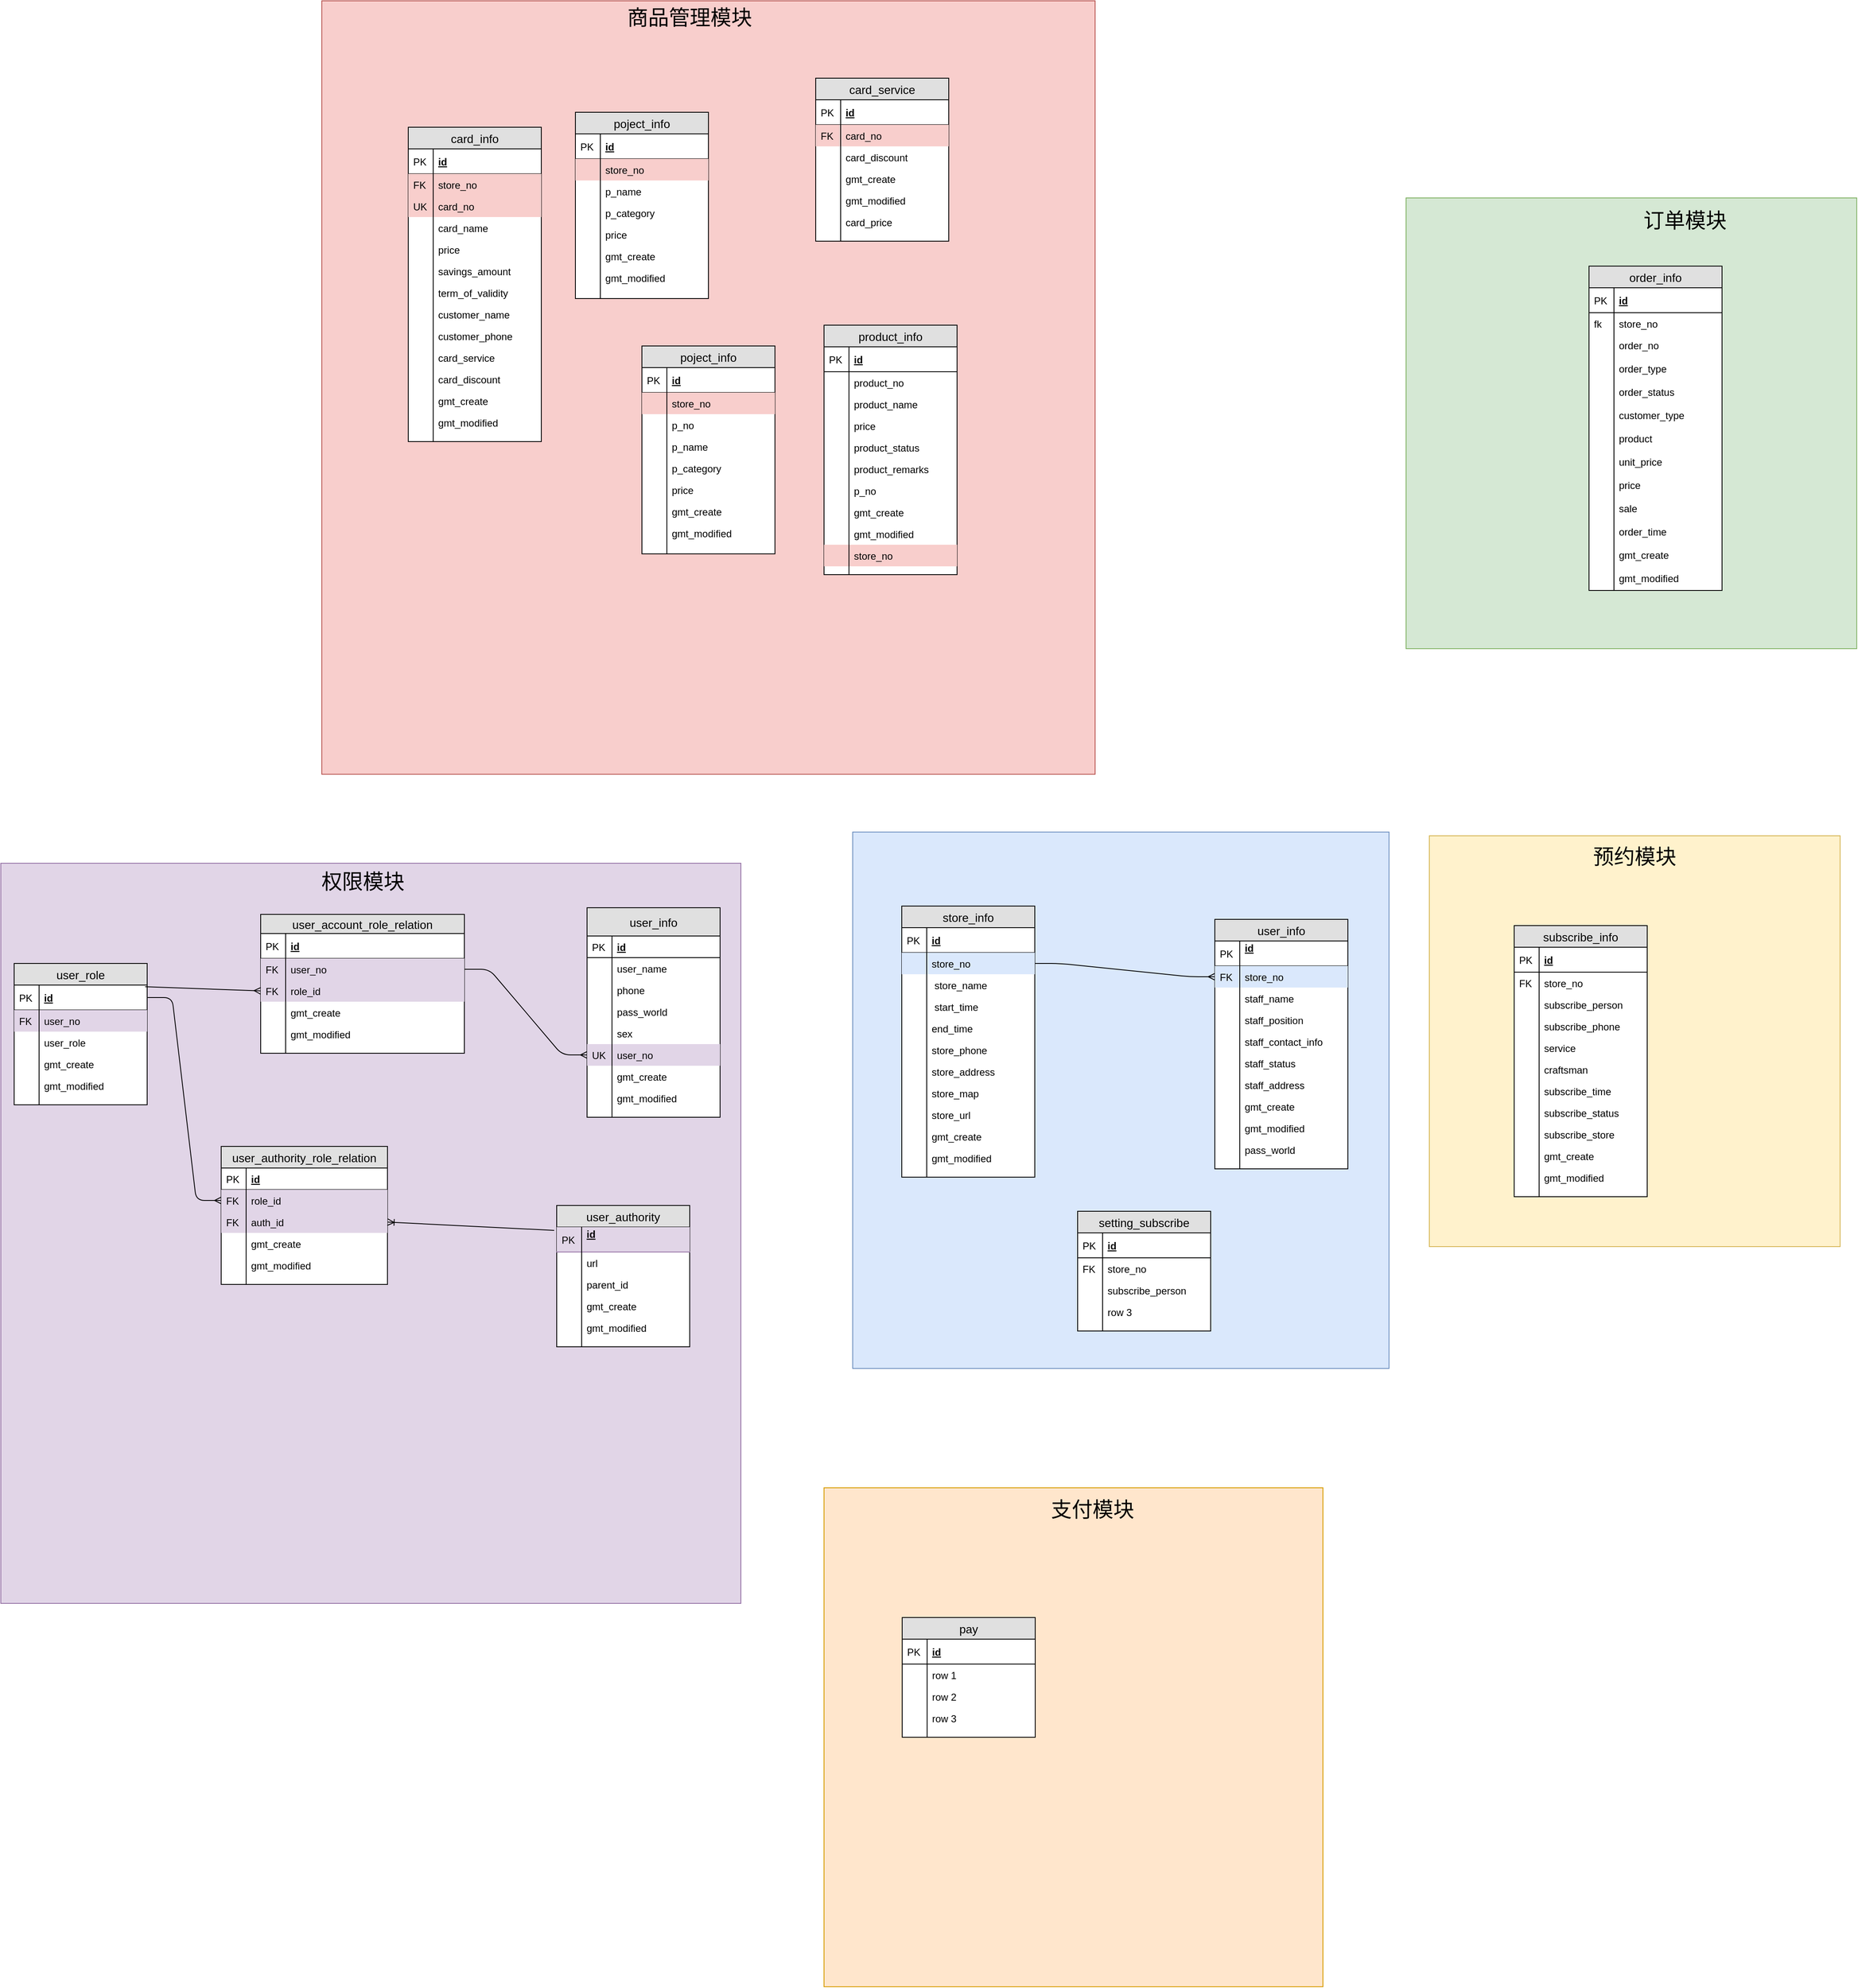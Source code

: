 <mxfile version="10.6.3" type="github"><diagram id="PBMG_daOdH_XPtnQ-4ZR" name="Page-1"><mxGraphModel dx="1996" dy="3058" grid="1" gridSize="10" guides="1" tooltips="1" connect="1" arrows="1" fold="1" page="1" pageScale="1" pageWidth="827" pageHeight="1169" math="0" shadow="0"><root><mxCell id="0"/><mxCell id="1" parent="0"/><mxCell id="Ovh7zTe1PDeMpgAhZ2mB-2" value="&lt;font style=&quot;font-size: 25px&quot;&gt;设置模块&lt;/font&gt;" style="text;html=1;strokeColor=none;fillColor=none;align=center;verticalAlign=middle;whiteSpace=wrap;rounded=0;" parent="1" vertex="1"><mxGeometry x="506" y="-150" width="220" height="40" as="geometry"/></mxCell><mxCell id="Ovh7zTe1PDeMpgAhZ2mB-42" value="" style="whiteSpace=wrap;html=1;aspect=fixed;fillColor=#fff2cc;strokeColor=#d6b656;" parent="1" vertex="1"><mxGeometry x="1128" y="-174" width="494" height="494" as="geometry"/></mxCell><mxCell id="Ovh7zTe1PDeMpgAhZ2mB-43" value="预约模块" style="text;html=1;strokeColor=none;fillColor=none;align=center;verticalAlign=middle;whiteSpace=wrap;rounded=0;strokeWidth=25;fontSize=25;" parent="1" vertex="1"><mxGeometry x="1290" y="-167.5" width="170" height="35" as="geometry"/></mxCell><mxCell id="Ovh7zTe1PDeMpgAhZ2mB-53" value="" style="whiteSpace=wrap;html=1;aspect=fixed;fillColor=#d5e8d4;strokeColor=#82b366;" parent="1" vertex="1"><mxGeometry x="1100" y="-941" width="542" height="542" as="geometry"/></mxCell><mxCell id="Ovh7zTe1PDeMpgAhZ2mB-54" value="订单模块" style="text;html=1;strokeColor=none;fillColor=none;align=center;verticalAlign=middle;whiteSpace=wrap;rounded=0;fontSize=25;" parent="1" vertex="1"><mxGeometry x="1360" y="-924.833" width="151" height="20" as="geometry"/></mxCell><mxCell id="Ovh7zTe1PDeMpgAhZ2mB-55" value="order_info" style="swimlane;fontStyle=0;childLayout=stackLayout;horizontal=1;startSize=26;fillColor=#e0e0e0;horizontalStack=0;resizeParent=1;resizeParentMax=0;resizeLast=0;collapsible=1;marginBottom=0;swimlaneFillColor=#ffffff;align=center;fontSize=14;" parent="1" vertex="1"><mxGeometry x="1320" y="-859" width="160" height="390" as="geometry"/></mxCell><mxCell id="Ovh7zTe1PDeMpgAhZ2mB-56" value="id" style="shape=partialRectangle;top=0;left=0;right=0;bottom=1;align=left;verticalAlign=middle;fillColor=none;spacingLeft=34;spacingRight=4;overflow=hidden;rotatable=0;points=[[0,0.5],[1,0.5]];portConstraint=eastwest;dropTarget=0;fontStyle=5;fontSize=12;" parent="Ovh7zTe1PDeMpgAhZ2mB-55" vertex="1"><mxGeometry y="26" width="160" height="30" as="geometry"/></mxCell><mxCell id="Ovh7zTe1PDeMpgAhZ2mB-57" value="PK" style="shape=partialRectangle;top=0;left=0;bottom=0;fillColor=none;align=left;verticalAlign=middle;spacingLeft=4;spacingRight=4;overflow=hidden;rotatable=0;points=[];portConstraint=eastwest;part=1;fontSize=12;" parent="Ovh7zTe1PDeMpgAhZ2mB-56" vertex="1" connectable="0"><mxGeometry width="30" height="30" as="geometry"/></mxCell><mxCell id="Ovh7zTe1PDeMpgAhZ2mB-58" value="store_no" style="shape=partialRectangle;top=0;left=0;right=0;bottom=0;align=left;verticalAlign=top;fillColor=none;spacingLeft=34;spacingRight=4;overflow=hidden;rotatable=0;points=[[0,0.5],[1,0.5]];portConstraint=eastwest;dropTarget=0;fontSize=12;" parent="Ovh7zTe1PDeMpgAhZ2mB-55" vertex="1"><mxGeometry y="56" width="160" height="26" as="geometry"/></mxCell><mxCell id="Ovh7zTe1PDeMpgAhZ2mB-59" value="fk" style="shape=partialRectangle;top=0;left=0;bottom=0;fillColor=none;align=left;verticalAlign=top;spacingLeft=4;spacingRight=4;overflow=hidden;rotatable=0;points=[];portConstraint=eastwest;part=1;fontSize=12;" parent="Ovh7zTe1PDeMpgAhZ2mB-58" vertex="1" connectable="0"><mxGeometry width="30" height="26" as="geometry"/></mxCell><mxCell id="Ovh7zTe1PDeMpgAhZ2mB-60" value="order_no&#10;&#10;order_type&#10;&#10;order_status&#10;&#10;customer_type&#10;&#10;product&#10;&#10;unit_price&#10;&#10;price&#10;&#10;sale&#10;&#10;order_time&#10;&#10;gmt_create&#10;&#10;gmt_modified" style="shape=partialRectangle;top=0;left=0;right=0;bottom=0;align=left;verticalAlign=top;fillColor=none;spacingLeft=34;spacingRight=4;overflow=hidden;rotatable=0;points=[[0,0.5],[1,0.5]];portConstraint=eastwest;dropTarget=0;fontSize=12;" parent="Ovh7zTe1PDeMpgAhZ2mB-55" vertex="1"><mxGeometry y="82" width="160" height="308" as="geometry"/></mxCell><mxCell id="Ovh7zTe1PDeMpgAhZ2mB-61" value="" style="shape=partialRectangle;top=0;left=0;bottom=0;fillColor=none;align=left;verticalAlign=top;spacingLeft=4;spacingRight=4;overflow=hidden;rotatable=0;points=[];portConstraint=eastwest;part=1;fontSize=12;" parent="Ovh7zTe1PDeMpgAhZ2mB-60" vertex="1" connectable="0"><mxGeometry width="30" height="308" as="geometry"/></mxCell><mxCell id="Ovh7zTe1PDeMpgAhZ2mB-74" value="" style="whiteSpace=wrap;html=1;aspect=fixed;fillColor=#e1d5e7;strokeColor=#9673a6;" parent="1" vertex="1"><mxGeometry x="-590" y="-141" width="890" height="890" as="geometry"/></mxCell><mxCell id="y5Fn0ST23N82qnSoSCaH-380" value="" style="whiteSpace=wrap;html=1;aspect=fixed;fillColor=#dae8fc;strokeColor=#6c8ebf;" parent="1" vertex="1"><mxGeometry x="434.5" y="-178.5" width="645" height="645" as="geometry"/></mxCell><mxCell id="y5Fn0ST23N82qnSoSCaH-1" value="user_info" style="swimlane;fontStyle=0;childLayout=stackLayout;horizontal=1;startSize=34;fillColor=#e0e0e0;horizontalStack=0;resizeParent=1;resizeParentMax=0;resizeLast=0;collapsible=1;marginBottom=0;swimlaneFillColor=#ffffff;align=center;fontSize=14;" parent="1" vertex="1"><mxGeometry x="115" y="-87.5" width="160" height="252" as="geometry"/></mxCell><mxCell id="y5Fn0ST23N82qnSoSCaH-2" value="id" style="shape=partialRectangle;top=0;left=0;right=0;bottom=1;align=left;verticalAlign=middle;fillColor=none;spacingLeft=34;spacingRight=4;overflow=hidden;rotatable=0;points=[[0,0.5],[1,0.5]];portConstraint=eastwest;dropTarget=0;fontStyle=5;fontSize=12;" parent="y5Fn0ST23N82qnSoSCaH-1" vertex="1"><mxGeometry y="34" width="160" height="26" as="geometry"/></mxCell><mxCell id="y5Fn0ST23N82qnSoSCaH-3" value="PK" style="shape=partialRectangle;top=0;left=0;bottom=0;fillColor=none;align=left;verticalAlign=middle;spacingLeft=4;spacingRight=4;overflow=hidden;rotatable=0;points=[];portConstraint=eastwest;part=1;fontSize=12;" parent="y5Fn0ST23N82qnSoSCaH-2" vertex="1" connectable="0"><mxGeometry width="30" height="26" as="geometry"/></mxCell><mxCell id="y5Fn0ST23N82qnSoSCaH-12" value="user_name" style="shape=partialRectangle;top=0;left=0;right=0;bottom=0;align=left;verticalAlign=top;fillColor=none;spacingLeft=34;spacingRight=4;overflow=hidden;rotatable=0;points=[[0,0.5],[1,0.5]];portConstraint=eastwest;dropTarget=0;fontSize=12;" parent="y5Fn0ST23N82qnSoSCaH-1" vertex="1"><mxGeometry y="60" width="160" height="26" as="geometry"/></mxCell><mxCell id="y5Fn0ST23N82qnSoSCaH-13" value="" style="shape=partialRectangle;top=0;left=0;bottom=0;fillColor=none;align=left;verticalAlign=top;spacingLeft=4;spacingRight=4;overflow=hidden;rotatable=0;points=[];portConstraint=eastwest;part=1;fontSize=12;" parent="y5Fn0ST23N82qnSoSCaH-12" vertex="1" connectable="0"><mxGeometry width="30" height="26" as="geometry"/></mxCell><mxCell id="y5Fn0ST23N82qnSoSCaH-14" value="phone" style="shape=partialRectangle;top=0;left=0;right=0;bottom=0;align=left;verticalAlign=top;fillColor=none;spacingLeft=34;spacingRight=4;overflow=hidden;rotatable=0;points=[[0,0.5],[1,0.5]];portConstraint=eastwest;dropTarget=0;fontSize=12;" parent="y5Fn0ST23N82qnSoSCaH-1" vertex="1"><mxGeometry y="86" width="160" height="26" as="geometry"/></mxCell><mxCell id="y5Fn0ST23N82qnSoSCaH-15" value="" style="shape=partialRectangle;top=0;left=0;bottom=0;fillColor=none;align=left;verticalAlign=top;spacingLeft=4;spacingRight=4;overflow=hidden;rotatable=0;points=[];portConstraint=eastwest;part=1;fontSize=12;" parent="y5Fn0ST23N82qnSoSCaH-14" vertex="1" connectable="0"><mxGeometry width="30" height="26" as="geometry"/></mxCell><mxCell id="y5Fn0ST23N82qnSoSCaH-6" value="pass_world" style="shape=partialRectangle;top=0;left=0;right=0;bottom=0;align=left;verticalAlign=top;fillColor=none;spacingLeft=34;spacingRight=4;overflow=hidden;rotatable=0;points=[[0,0.5],[1,0.5]];portConstraint=eastwest;dropTarget=0;fontSize=12;" parent="y5Fn0ST23N82qnSoSCaH-1" vertex="1"><mxGeometry y="112" width="160" height="26" as="geometry"/></mxCell><mxCell id="y5Fn0ST23N82qnSoSCaH-7" value="" style="shape=partialRectangle;top=0;left=0;bottom=0;fillColor=none;align=left;verticalAlign=top;spacingLeft=4;spacingRight=4;overflow=hidden;rotatable=0;points=[];portConstraint=eastwest;part=1;fontSize=12;" parent="y5Fn0ST23N82qnSoSCaH-6" vertex="1" connectable="0"><mxGeometry width="30" height="26" as="geometry"/></mxCell><mxCell id="y5Fn0ST23N82qnSoSCaH-8" value="sex&#10;&#10;" style="shape=partialRectangle;top=0;left=0;right=0;bottom=0;align=left;verticalAlign=top;fillColor=none;spacingLeft=34;spacingRight=4;overflow=hidden;rotatable=0;points=[[0,0.5],[1,0.5]];portConstraint=eastwest;dropTarget=0;fontSize=12;" parent="y5Fn0ST23N82qnSoSCaH-1" vertex="1"><mxGeometry y="138" width="160" height="26" as="geometry"/></mxCell><mxCell id="y5Fn0ST23N82qnSoSCaH-9" value="" style="shape=partialRectangle;top=0;left=0;bottom=0;fillColor=none;align=left;verticalAlign=top;spacingLeft=4;spacingRight=4;overflow=hidden;rotatable=0;points=[];portConstraint=eastwest;part=1;fontSize=12;" parent="y5Fn0ST23N82qnSoSCaH-8" vertex="1" connectable="0"><mxGeometry width="30" height="26" as="geometry"/></mxCell><mxCell id="y5Fn0ST23N82qnSoSCaH-16" value="user_no" style="shape=partialRectangle;top=0;left=0;right=0;bottom=0;align=left;verticalAlign=top;fillColor=#e1d5e7;spacingLeft=34;spacingRight=4;overflow=hidden;rotatable=0;points=[[0,0.5],[1,0.5]];portConstraint=eastwest;dropTarget=0;fontSize=12;strokeColor=#9673a6;" parent="y5Fn0ST23N82qnSoSCaH-1" vertex="1"><mxGeometry y="164" width="160" height="26" as="geometry"/></mxCell><mxCell id="y5Fn0ST23N82qnSoSCaH-17" value="UK" style="shape=partialRectangle;top=0;left=0;bottom=0;fillColor=none;align=left;verticalAlign=top;spacingLeft=4;spacingRight=4;overflow=hidden;rotatable=0;points=[];portConstraint=eastwest;part=1;fontSize=12;" parent="y5Fn0ST23N82qnSoSCaH-16" vertex="1" connectable="0"><mxGeometry width="30" height="26" as="geometry"/></mxCell><mxCell id="y5Fn0ST23N82qnSoSCaH-18" value="gmt_create" style="shape=partialRectangle;top=0;left=0;right=0;bottom=0;align=left;verticalAlign=top;fillColor=none;spacingLeft=34;spacingRight=4;overflow=hidden;rotatable=0;points=[[0,0.5],[1,0.5]];portConstraint=eastwest;dropTarget=0;fontSize=12;" parent="y5Fn0ST23N82qnSoSCaH-1" vertex="1"><mxGeometry y="190" width="160" height="26" as="geometry"/></mxCell><mxCell id="y5Fn0ST23N82qnSoSCaH-19" value="" style="shape=partialRectangle;top=0;left=0;bottom=0;fillColor=none;align=left;verticalAlign=top;spacingLeft=4;spacingRight=4;overflow=hidden;rotatable=0;points=[];portConstraint=eastwest;part=1;fontSize=12;" parent="y5Fn0ST23N82qnSoSCaH-18" vertex="1" connectable="0"><mxGeometry width="30" height="26" as="geometry"/></mxCell><mxCell id="y5Fn0ST23N82qnSoSCaH-20" value="gmt_modified" style="shape=partialRectangle;top=0;left=0;right=0;bottom=0;align=left;verticalAlign=top;fillColor=none;spacingLeft=34;spacingRight=4;overflow=hidden;rotatable=0;points=[[0,0.5],[1,0.5]];portConstraint=eastwest;dropTarget=0;fontSize=12;" parent="y5Fn0ST23N82qnSoSCaH-1" vertex="1"><mxGeometry y="216" width="160" height="26" as="geometry"/></mxCell><mxCell id="y5Fn0ST23N82qnSoSCaH-21" value="" style="shape=partialRectangle;top=0;left=0;bottom=0;fillColor=none;align=left;verticalAlign=top;spacingLeft=4;spacingRight=4;overflow=hidden;rotatable=0;points=[];portConstraint=eastwest;part=1;fontSize=12;" parent="y5Fn0ST23N82qnSoSCaH-20" vertex="1" connectable="0"><mxGeometry width="30" height="26" as="geometry"/></mxCell><mxCell id="y5Fn0ST23N82qnSoSCaH-10" value="" style="shape=partialRectangle;top=0;left=0;right=0;bottom=0;align=left;verticalAlign=top;fillColor=none;spacingLeft=34;spacingRight=4;overflow=hidden;rotatable=0;points=[[0,0.5],[1,0.5]];portConstraint=eastwest;dropTarget=0;fontSize=12;" parent="y5Fn0ST23N82qnSoSCaH-1" vertex="1"><mxGeometry y="242" width="160" height="10" as="geometry"/></mxCell><mxCell id="y5Fn0ST23N82qnSoSCaH-11" value="" style="shape=partialRectangle;top=0;left=0;bottom=0;fillColor=none;align=left;verticalAlign=top;spacingLeft=4;spacingRight=4;overflow=hidden;rotatable=0;points=[];portConstraint=eastwest;part=1;fontSize=12;" parent="y5Fn0ST23N82qnSoSCaH-10" vertex="1" connectable="0"><mxGeometry width="30" height="10" as="geometry"/></mxCell><mxCell id="y5Fn0ST23N82qnSoSCaH-57" value="user_role" style="swimlane;fontStyle=0;childLayout=stackLayout;horizontal=1;startSize=26;fillColor=#e0e0e0;horizontalStack=0;resizeParent=1;resizeParentMax=0;resizeLast=0;collapsible=1;marginBottom=0;swimlaneFillColor=#ffffff;align=center;fontSize=14;" parent="1" vertex="1"><mxGeometry x="-574" y="-20.5" width="160" height="170" as="geometry"/></mxCell><mxCell id="y5Fn0ST23N82qnSoSCaH-58" value="id" style="shape=partialRectangle;top=0;left=0;right=0;bottom=1;align=left;verticalAlign=middle;fillColor=none;spacingLeft=34;spacingRight=4;overflow=hidden;rotatable=0;points=[[0,0.5],[1,0.5]];portConstraint=eastwest;dropTarget=0;fontStyle=5;fontSize=12;" parent="y5Fn0ST23N82qnSoSCaH-57" vertex="1"><mxGeometry y="26" width="160" height="30" as="geometry"/></mxCell><mxCell id="y5Fn0ST23N82qnSoSCaH-59" value="PK" style="shape=partialRectangle;top=0;left=0;bottom=0;fillColor=none;align=left;verticalAlign=middle;spacingLeft=4;spacingRight=4;overflow=hidden;rotatable=0;points=[];portConstraint=eastwest;part=1;fontSize=12;" parent="y5Fn0ST23N82qnSoSCaH-58" vertex="1" connectable="0"><mxGeometry width="30" height="30" as="geometry"/></mxCell><mxCell id="y5Fn0ST23N82qnSoSCaH-62" value="user_no" style="shape=partialRectangle;top=0;left=0;right=0;bottom=0;align=left;verticalAlign=top;fillColor=#e1d5e7;spacingLeft=34;spacingRight=4;overflow=hidden;rotatable=0;points=[[0,0.5],[1,0.5]];portConstraint=eastwest;dropTarget=0;fontSize=12;strokeColor=#9673a6;" parent="y5Fn0ST23N82qnSoSCaH-57" vertex="1"><mxGeometry y="56" width="160" height="26" as="geometry"/></mxCell><mxCell id="y5Fn0ST23N82qnSoSCaH-63" value="FK" style="shape=partialRectangle;top=0;left=0;bottom=0;fillColor=none;align=left;verticalAlign=top;spacingLeft=4;spacingRight=4;overflow=hidden;rotatable=0;points=[];portConstraint=eastwest;part=1;fontSize=12;" parent="y5Fn0ST23N82qnSoSCaH-62" vertex="1" connectable="0"><mxGeometry width="30" height="26" as="geometry"/></mxCell><mxCell id="y5Fn0ST23N82qnSoSCaH-64" value="user_role" style="shape=partialRectangle;top=0;left=0;right=0;bottom=0;align=left;verticalAlign=top;fillColor=none;spacingLeft=34;spacingRight=4;overflow=hidden;rotatable=0;points=[[0,0.5],[1,0.5]];portConstraint=eastwest;dropTarget=0;fontSize=12;" parent="y5Fn0ST23N82qnSoSCaH-57" vertex="1"><mxGeometry y="82" width="160" height="26" as="geometry"/></mxCell><mxCell id="y5Fn0ST23N82qnSoSCaH-65" value="" style="shape=partialRectangle;top=0;left=0;bottom=0;fillColor=none;align=left;verticalAlign=top;spacingLeft=4;spacingRight=4;overflow=hidden;rotatable=0;points=[];portConstraint=eastwest;part=1;fontSize=12;" parent="y5Fn0ST23N82qnSoSCaH-64" vertex="1" connectable="0"><mxGeometry width="30" height="26" as="geometry"/></mxCell><mxCell id="y5Fn0ST23N82qnSoSCaH-68" value="gmt_create" style="shape=partialRectangle;top=0;left=0;right=0;bottom=0;align=left;verticalAlign=top;fillColor=none;spacingLeft=34;spacingRight=4;overflow=hidden;rotatable=0;points=[[0,0.5],[1,0.5]];portConstraint=eastwest;dropTarget=0;fontSize=12;" parent="y5Fn0ST23N82qnSoSCaH-57" vertex="1"><mxGeometry y="108" width="160" height="26" as="geometry"/></mxCell><mxCell id="y5Fn0ST23N82qnSoSCaH-69" value="" style="shape=partialRectangle;top=0;left=0;bottom=0;fillColor=none;align=left;verticalAlign=top;spacingLeft=4;spacingRight=4;overflow=hidden;rotatable=0;points=[];portConstraint=eastwest;part=1;fontSize=12;" parent="y5Fn0ST23N82qnSoSCaH-68" vertex="1" connectable="0"><mxGeometry width="30" height="26" as="geometry"/></mxCell><mxCell id="y5Fn0ST23N82qnSoSCaH-70" value="gmt_modified" style="shape=partialRectangle;top=0;left=0;right=0;bottom=0;align=left;verticalAlign=top;fillColor=none;spacingLeft=34;spacingRight=4;overflow=hidden;rotatable=0;points=[[0,0.5],[1,0.5]];portConstraint=eastwest;dropTarget=0;fontSize=12;" parent="y5Fn0ST23N82qnSoSCaH-57" vertex="1"><mxGeometry y="134" width="160" height="26" as="geometry"/></mxCell><mxCell id="y5Fn0ST23N82qnSoSCaH-71" value="" style="shape=partialRectangle;top=0;left=0;bottom=0;fillColor=none;align=left;verticalAlign=top;spacingLeft=4;spacingRight=4;overflow=hidden;rotatable=0;points=[];portConstraint=eastwest;part=1;fontSize=12;" parent="y5Fn0ST23N82qnSoSCaH-70" vertex="1" connectable="0"><mxGeometry width="30" height="26" as="geometry"/></mxCell><mxCell id="y5Fn0ST23N82qnSoSCaH-66" value="" style="shape=partialRectangle;top=0;left=0;right=0;bottom=0;align=left;verticalAlign=top;fillColor=none;spacingLeft=34;spacingRight=4;overflow=hidden;rotatable=0;points=[[0,0.5],[1,0.5]];portConstraint=eastwest;dropTarget=0;fontSize=12;" parent="y5Fn0ST23N82qnSoSCaH-57" vertex="1"><mxGeometry y="160" width="160" height="10" as="geometry"/></mxCell><mxCell id="y5Fn0ST23N82qnSoSCaH-67" value="" style="shape=partialRectangle;top=0;left=0;bottom=0;fillColor=none;align=left;verticalAlign=top;spacingLeft=4;spacingRight=4;overflow=hidden;rotatable=0;points=[];portConstraint=eastwest;part=1;fontSize=12;" parent="y5Fn0ST23N82qnSoSCaH-66" vertex="1" connectable="0"><mxGeometry width="30" height="10" as="geometry"/></mxCell><mxCell id="y5Fn0ST23N82qnSoSCaH-76" value="user_authority" style="swimlane;fontStyle=0;childLayout=stackLayout;horizontal=1;startSize=26;fillColor=#e0e0e0;horizontalStack=0;resizeParent=1;resizeParentMax=0;resizeLast=0;collapsible=1;marginBottom=0;swimlaneFillColor=#ffffff;align=center;fontSize=14;" parent="1" vertex="1"><mxGeometry x="78.5" y="270.5" width="160" height="170" as="geometry"/></mxCell><mxCell id="y5Fn0ST23N82qnSoSCaH-77" value="id&#10;" style="shape=partialRectangle;top=0;left=0;right=0;bottom=1;align=left;verticalAlign=middle;fillColor=#e1d5e7;spacingLeft=34;spacingRight=4;overflow=hidden;rotatable=0;points=[[0,0.5],[1,0.5]];portConstraint=eastwest;dropTarget=0;fontStyle=5;fontSize=12;strokeColor=#9673a6;" parent="y5Fn0ST23N82qnSoSCaH-76" vertex="1"><mxGeometry y="26" width="160" height="30" as="geometry"/></mxCell><mxCell id="y5Fn0ST23N82qnSoSCaH-78" value="PK" style="shape=partialRectangle;top=0;left=0;bottom=0;fillColor=none;align=left;verticalAlign=middle;spacingLeft=4;spacingRight=4;overflow=hidden;rotatable=0;points=[];portConstraint=eastwest;part=1;fontSize=12;" parent="y5Fn0ST23N82qnSoSCaH-77" vertex="1" connectable="0"><mxGeometry width="30" height="30" as="geometry"/></mxCell><mxCell id="y5Fn0ST23N82qnSoSCaH-81" value="url" style="shape=partialRectangle;top=0;left=0;right=0;bottom=0;align=left;verticalAlign=top;fillColor=none;spacingLeft=34;spacingRight=4;overflow=hidden;rotatable=0;points=[[0,0.5],[1,0.5]];portConstraint=eastwest;dropTarget=0;fontSize=12;" parent="y5Fn0ST23N82qnSoSCaH-76" vertex="1"><mxGeometry y="56" width="160" height="26" as="geometry"/></mxCell><mxCell id="y5Fn0ST23N82qnSoSCaH-82" value="" style="shape=partialRectangle;top=0;left=0;bottom=0;fillColor=none;align=left;verticalAlign=top;spacingLeft=4;spacingRight=4;overflow=hidden;rotatable=0;points=[];portConstraint=eastwest;part=1;fontSize=12;" parent="y5Fn0ST23N82qnSoSCaH-81" vertex="1" connectable="0"><mxGeometry width="30" height="26" as="geometry"/></mxCell><mxCell id="y5Fn0ST23N82qnSoSCaH-89" value="parent_id" style="shape=partialRectangle;top=0;left=0;right=0;bottom=0;align=left;verticalAlign=top;fillColor=none;spacingLeft=34;spacingRight=4;overflow=hidden;rotatable=0;points=[[0,0.5],[1,0.5]];portConstraint=eastwest;dropTarget=0;fontSize=12;" parent="y5Fn0ST23N82qnSoSCaH-76" vertex="1"><mxGeometry y="82" width="160" height="26" as="geometry"/></mxCell><mxCell id="y5Fn0ST23N82qnSoSCaH-90" value="" style="shape=partialRectangle;top=0;left=0;bottom=0;fillColor=none;align=left;verticalAlign=top;spacingLeft=4;spacingRight=4;overflow=hidden;rotatable=0;points=[];portConstraint=eastwest;part=1;fontSize=12;" parent="y5Fn0ST23N82qnSoSCaH-89" vertex="1" connectable="0"><mxGeometry width="30" height="26" as="geometry"/></mxCell><mxCell id="y5Fn0ST23N82qnSoSCaH-91" value="gmt_create" style="shape=partialRectangle;top=0;left=0;right=0;bottom=0;align=left;verticalAlign=top;fillColor=none;spacingLeft=34;spacingRight=4;overflow=hidden;rotatable=0;points=[[0,0.5],[1,0.5]];portConstraint=eastwest;dropTarget=0;fontSize=12;" parent="y5Fn0ST23N82qnSoSCaH-76" vertex="1"><mxGeometry y="108" width="160" height="26" as="geometry"/></mxCell><mxCell id="y5Fn0ST23N82qnSoSCaH-92" value="" style="shape=partialRectangle;top=0;left=0;bottom=0;fillColor=none;align=left;verticalAlign=top;spacingLeft=4;spacingRight=4;overflow=hidden;rotatable=0;points=[];portConstraint=eastwest;part=1;fontSize=12;" parent="y5Fn0ST23N82qnSoSCaH-91" vertex="1" connectable="0"><mxGeometry width="30" height="26" as="geometry"/></mxCell><mxCell id="y5Fn0ST23N82qnSoSCaH-83" value="gmt_modified" style="shape=partialRectangle;top=0;left=0;right=0;bottom=0;align=left;verticalAlign=top;fillColor=none;spacingLeft=34;spacingRight=4;overflow=hidden;rotatable=0;points=[[0,0.5],[1,0.5]];portConstraint=eastwest;dropTarget=0;fontSize=12;" parent="y5Fn0ST23N82qnSoSCaH-76" vertex="1"><mxGeometry y="134" width="160" height="26" as="geometry"/></mxCell><mxCell id="y5Fn0ST23N82qnSoSCaH-84" value="" style="shape=partialRectangle;top=0;left=0;bottom=0;fillColor=none;align=left;verticalAlign=top;spacingLeft=4;spacingRight=4;overflow=hidden;rotatable=0;points=[];portConstraint=eastwest;part=1;fontSize=12;" parent="y5Fn0ST23N82qnSoSCaH-83" vertex="1" connectable="0"><mxGeometry width="30" height="26" as="geometry"/></mxCell><mxCell id="y5Fn0ST23N82qnSoSCaH-85" value="" style="shape=partialRectangle;top=0;left=0;right=0;bottom=0;align=left;verticalAlign=top;fillColor=none;spacingLeft=34;spacingRight=4;overflow=hidden;rotatable=0;points=[[0,0.5],[1,0.5]];portConstraint=eastwest;dropTarget=0;fontSize=12;" parent="y5Fn0ST23N82qnSoSCaH-76" vertex="1"><mxGeometry y="160" width="160" height="10" as="geometry"/></mxCell><mxCell id="y5Fn0ST23N82qnSoSCaH-86" value="" style="shape=partialRectangle;top=0;left=0;bottom=0;fillColor=none;align=left;verticalAlign=top;spacingLeft=4;spacingRight=4;overflow=hidden;rotatable=0;points=[];portConstraint=eastwest;part=1;fontSize=12;" parent="y5Fn0ST23N82qnSoSCaH-85" vertex="1" connectable="0"><mxGeometry width="30" height="10" as="geometry"/></mxCell><mxCell id="y5Fn0ST23N82qnSoSCaH-93" value="user_authority_role_relation" style="swimlane;fontStyle=0;childLayout=stackLayout;horizontal=1;startSize=26;fillColor=#e0e0e0;horizontalStack=0;resizeParent=1;resizeParentMax=0;resizeLast=0;collapsible=1;marginBottom=0;swimlaneFillColor=#ffffff;align=center;fontSize=14;" parent="1" vertex="1"><mxGeometry x="-325" y="199.5" width="200" height="166" as="geometry"/></mxCell><mxCell id="y5Fn0ST23N82qnSoSCaH-94" value="id" style="shape=partialRectangle;top=0;left=0;right=0;bottom=1;align=left;verticalAlign=middle;fillColor=none;spacingLeft=34;spacingRight=4;overflow=hidden;rotatable=0;points=[[0,0.5],[1,0.5]];portConstraint=eastwest;dropTarget=0;fontStyle=5;fontSize=12;" parent="y5Fn0ST23N82qnSoSCaH-93" vertex="1"><mxGeometry y="26" width="200" height="26" as="geometry"/></mxCell><mxCell id="y5Fn0ST23N82qnSoSCaH-95" value="PK" style="shape=partialRectangle;top=0;left=0;bottom=0;fillColor=none;align=left;verticalAlign=middle;spacingLeft=4;spacingRight=4;overflow=hidden;rotatable=0;points=[];portConstraint=eastwest;part=1;fontSize=12;" parent="y5Fn0ST23N82qnSoSCaH-94" vertex="1" connectable="0"><mxGeometry width="30" height="26" as="geometry"/></mxCell><mxCell id="y5Fn0ST23N82qnSoSCaH-96" value="role_id" style="shape=partialRectangle;top=0;left=0;right=0;bottom=0;align=left;verticalAlign=top;fillColor=#e1d5e7;spacingLeft=34;spacingRight=4;overflow=hidden;rotatable=0;points=[[0,0.5],[1,0.5]];portConstraint=eastwest;dropTarget=0;fontSize=12;strokeColor=#9673a6;" parent="y5Fn0ST23N82qnSoSCaH-93" vertex="1"><mxGeometry y="52" width="200" height="26" as="geometry"/></mxCell><mxCell id="y5Fn0ST23N82qnSoSCaH-97" value="FK" style="shape=partialRectangle;top=0;left=0;bottom=0;fillColor=none;align=left;verticalAlign=top;spacingLeft=4;spacingRight=4;overflow=hidden;rotatable=0;points=[];portConstraint=eastwest;part=1;fontSize=12;" parent="y5Fn0ST23N82qnSoSCaH-96" vertex="1" connectable="0"><mxGeometry width="30" height="26" as="geometry"/></mxCell><mxCell id="y5Fn0ST23N82qnSoSCaH-98" value="auth_id" style="shape=partialRectangle;top=0;left=0;right=0;bottom=0;align=left;verticalAlign=top;fillColor=#e1d5e7;spacingLeft=34;spacingRight=4;overflow=hidden;rotatable=0;points=[[0,0.5],[1,0.5]];portConstraint=eastwest;dropTarget=0;fontSize=12;strokeColor=#9673a6;" parent="y5Fn0ST23N82qnSoSCaH-93" vertex="1"><mxGeometry y="78" width="200" height="26" as="geometry"/></mxCell><mxCell id="y5Fn0ST23N82qnSoSCaH-99" value="FK" style="shape=partialRectangle;top=0;left=0;bottom=0;fillColor=none;align=left;verticalAlign=top;spacingLeft=4;spacingRight=4;overflow=hidden;rotatable=0;points=[];portConstraint=eastwest;part=1;fontSize=12;" parent="y5Fn0ST23N82qnSoSCaH-98" vertex="1" connectable="0"><mxGeometry width="30" height="26" as="geometry"/></mxCell><mxCell id="y5Fn0ST23N82qnSoSCaH-100" value="gmt_create" style="shape=partialRectangle;top=0;left=0;right=0;bottom=0;align=left;verticalAlign=top;fillColor=none;spacingLeft=34;spacingRight=4;overflow=hidden;rotatable=0;points=[[0,0.5],[1,0.5]];portConstraint=eastwest;dropTarget=0;fontSize=12;" parent="y5Fn0ST23N82qnSoSCaH-93" vertex="1"><mxGeometry y="104" width="200" height="26" as="geometry"/></mxCell><mxCell id="y5Fn0ST23N82qnSoSCaH-101" value="" style="shape=partialRectangle;top=0;left=0;bottom=0;fillColor=none;align=left;verticalAlign=top;spacingLeft=4;spacingRight=4;overflow=hidden;rotatable=0;points=[];portConstraint=eastwest;part=1;fontSize=12;" parent="y5Fn0ST23N82qnSoSCaH-100" vertex="1" connectable="0"><mxGeometry width="30" height="26" as="geometry"/></mxCell><mxCell id="y5Fn0ST23N82qnSoSCaH-104" value="gmt_modified" style="shape=partialRectangle;top=0;left=0;right=0;bottom=0;align=left;verticalAlign=top;fillColor=none;spacingLeft=34;spacingRight=4;overflow=hidden;rotatable=0;points=[[0,0.5],[1,0.5]];portConstraint=eastwest;dropTarget=0;fontSize=12;" parent="y5Fn0ST23N82qnSoSCaH-93" vertex="1"><mxGeometry y="130" width="200" height="26" as="geometry"/></mxCell><mxCell id="y5Fn0ST23N82qnSoSCaH-105" value="" style="shape=partialRectangle;top=0;left=0;bottom=0;fillColor=none;align=left;verticalAlign=top;spacingLeft=4;spacingRight=4;overflow=hidden;rotatable=0;points=[];portConstraint=eastwest;part=1;fontSize=12;" parent="y5Fn0ST23N82qnSoSCaH-104" vertex="1" connectable="0"><mxGeometry width="30" height="26" as="geometry"/></mxCell><mxCell id="y5Fn0ST23N82qnSoSCaH-102" value="" style="shape=partialRectangle;top=0;left=0;right=0;bottom=0;align=left;verticalAlign=top;fillColor=none;spacingLeft=34;spacingRight=4;overflow=hidden;rotatable=0;points=[[0,0.5],[1,0.5]];portConstraint=eastwest;dropTarget=0;fontSize=12;" parent="y5Fn0ST23N82qnSoSCaH-93" vertex="1"><mxGeometry y="156" width="200" height="10" as="geometry"/></mxCell><mxCell id="y5Fn0ST23N82qnSoSCaH-103" value="" style="shape=partialRectangle;top=0;left=0;bottom=0;fillColor=none;align=left;verticalAlign=top;spacingLeft=4;spacingRight=4;overflow=hidden;rotatable=0;points=[];portConstraint=eastwest;part=1;fontSize=12;" parent="y5Fn0ST23N82qnSoSCaH-102" vertex="1" connectable="0"><mxGeometry width="30" height="10" as="geometry"/></mxCell><mxCell id="y5Fn0ST23N82qnSoSCaH-106" value="user_account_role_relation" style="swimlane;fontStyle=0;childLayout=stackLayout;horizontal=1;startSize=23;fillColor=#e0e0e0;horizontalStack=0;resizeParent=1;resizeParentMax=0;resizeLast=0;collapsible=1;marginBottom=0;swimlaneFillColor=#ffffff;align=center;fontSize=14;" parent="1" vertex="1"><mxGeometry x="-277.5" y="-79.5" width="245" height="167" as="geometry"/></mxCell><mxCell id="y5Fn0ST23N82qnSoSCaH-107" value="id" style="shape=partialRectangle;top=0;left=0;right=0;bottom=1;align=left;verticalAlign=middle;fillColor=none;spacingLeft=34;spacingRight=4;overflow=hidden;rotatable=0;points=[[0,0.5],[1,0.5]];portConstraint=eastwest;dropTarget=0;fontStyle=5;fontSize=12;" parent="y5Fn0ST23N82qnSoSCaH-106" vertex="1"><mxGeometry y="23" width="245" height="30" as="geometry"/></mxCell><mxCell id="y5Fn0ST23N82qnSoSCaH-108" value="PK" style="shape=partialRectangle;top=0;left=0;bottom=0;fillColor=none;align=left;verticalAlign=middle;spacingLeft=4;spacingRight=4;overflow=hidden;rotatable=0;points=[];portConstraint=eastwest;part=1;fontSize=12;" parent="y5Fn0ST23N82qnSoSCaH-107" vertex="1" connectable="0"><mxGeometry width="30" height="30" as="geometry"/></mxCell><mxCell id="y5Fn0ST23N82qnSoSCaH-109" value="user_no" style="shape=partialRectangle;top=0;left=0;right=0;bottom=0;align=left;verticalAlign=top;fillColor=#e1d5e7;spacingLeft=34;spacingRight=4;overflow=hidden;rotatable=0;points=[[0,0.5],[1,0.5]];portConstraint=eastwest;dropTarget=0;fontSize=12;strokeColor=#9673a6;" parent="y5Fn0ST23N82qnSoSCaH-106" vertex="1"><mxGeometry y="53" width="245" height="26" as="geometry"/></mxCell><mxCell id="y5Fn0ST23N82qnSoSCaH-110" value="FK" style="shape=partialRectangle;top=0;left=0;bottom=0;fillColor=none;align=left;verticalAlign=top;spacingLeft=4;spacingRight=4;overflow=hidden;rotatable=0;points=[];portConstraint=eastwest;part=1;fontSize=12;" parent="y5Fn0ST23N82qnSoSCaH-109" vertex="1" connectable="0"><mxGeometry width="30" height="26" as="geometry"/></mxCell><mxCell id="y5Fn0ST23N82qnSoSCaH-117" value="role_id" style="shape=partialRectangle;top=0;left=0;right=0;bottom=0;align=left;verticalAlign=top;fillColor=#e1d5e7;spacingLeft=34;spacingRight=4;overflow=hidden;rotatable=0;points=[[0,0.5],[1,0.5]];portConstraint=eastwest;dropTarget=0;fontSize=12;strokeColor=#9673a6;" parent="y5Fn0ST23N82qnSoSCaH-106" vertex="1"><mxGeometry y="79" width="245" height="26" as="geometry"/></mxCell><mxCell id="y5Fn0ST23N82qnSoSCaH-118" value="FK" style="shape=partialRectangle;top=0;left=0;bottom=0;fillColor=none;align=left;verticalAlign=top;spacingLeft=4;spacingRight=4;overflow=hidden;rotatable=0;points=[];portConstraint=eastwest;part=1;fontSize=12;" parent="y5Fn0ST23N82qnSoSCaH-117" vertex="1" connectable="0"><mxGeometry width="30" height="26" as="geometry"/></mxCell><mxCell id="y5Fn0ST23N82qnSoSCaH-119" value="gmt_create" style="shape=partialRectangle;top=0;left=0;right=0;bottom=0;align=left;verticalAlign=top;fillColor=none;spacingLeft=34;spacingRight=4;overflow=hidden;rotatable=0;points=[[0,0.5],[1,0.5]];portConstraint=eastwest;dropTarget=0;fontSize=12;" parent="y5Fn0ST23N82qnSoSCaH-106" vertex="1"><mxGeometry y="105" width="245" height="26" as="geometry"/></mxCell><mxCell id="y5Fn0ST23N82qnSoSCaH-120" value="" style="shape=partialRectangle;top=0;left=0;bottom=0;fillColor=none;align=left;verticalAlign=top;spacingLeft=4;spacingRight=4;overflow=hidden;rotatable=0;points=[];portConstraint=eastwest;part=1;fontSize=12;" parent="y5Fn0ST23N82qnSoSCaH-119" vertex="1" connectable="0"><mxGeometry width="30" height="26" as="geometry"/></mxCell><mxCell id="y5Fn0ST23N82qnSoSCaH-111" value="gmt_modified" style="shape=partialRectangle;top=0;left=0;right=0;bottom=0;align=left;verticalAlign=top;fillColor=none;spacingLeft=34;spacingRight=4;overflow=hidden;rotatable=0;points=[[0,0.5],[1,0.5]];portConstraint=eastwest;dropTarget=0;fontSize=12;" parent="y5Fn0ST23N82qnSoSCaH-106" vertex="1"><mxGeometry y="131" width="245" height="26" as="geometry"/></mxCell><mxCell id="y5Fn0ST23N82qnSoSCaH-112" value="" style="shape=partialRectangle;top=0;left=0;bottom=0;fillColor=none;align=left;verticalAlign=top;spacingLeft=4;spacingRight=4;overflow=hidden;rotatable=0;points=[];portConstraint=eastwest;part=1;fontSize=12;" parent="y5Fn0ST23N82qnSoSCaH-111" vertex="1" connectable="0"><mxGeometry width="30" height="26" as="geometry"/></mxCell><mxCell id="y5Fn0ST23N82qnSoSCaH-115" value="" style="shape=partialRectangle;top=0;left=0;right=0;bottom=0;align=left;verticalAlign=top;fillColor=none;spacingLeft=34;spacingRight=4;overflow=hidden;rotatable=0;points=[[0,0.5],[1,0.5]];portConstraint=eastwest;dropTarget=0;fontSize=12;" parent="y5Fn0ST23N82qnSoSCaH-106" vertex="1"><mxGeometry y="157" width="245" height="10" as="geometry"/></mxCell><mxCell id="y5Fn0ST23N82qnSoSCaH-116" value="" style="shape=partialRectangle;top=0;left=0;bottom=0;fillColor=none;align=left;verticalAlign=top;spacingLeft=4;spacingRight=4;overflow=hidden;rotatable=0;points=[];portConstraint=eastwest;part=1;fontSize=12;" parent="y5Fn0ST23N82qnSoSCaH-115" vertex="1" connectable="0"><mxGeometry width="30" height="10" as="geometry"/></mxCell><mxCell id="y5Fn0ST23N82qnSoSCaH-132" value="" style="fontSize=12;html=1;endArrow=ERoneToMany;entryX=1;entryY=0.5;entryDx=0;entryDy=0;exitX=-0.019;exitY=0.133;exitDx=0;exitDy=0;exitPerimeter=0;" parent="1" source="y5Fn0ST23N82qnSoSCaH-77" target="y5Fn0ST23N82qnSoSCaH-98" edge="1"><mxGeometry width="100" height="100" relative="1" as="geometry"><mxPoint x="770" y="1440" as="sourcePoint"/><mxPoint x="700" y="1320" as="targetPoint"/></mxGeometry></mxCell><mxCell id="y5Fn0ST23N82qnSoSCaH-133" value="" style="edgeStyle=entityRelationEdgeStyle;fontSize=12;html=1;endArrow=ERmany;entryX=0;entryY=0.5;entryDx=0;entryDy=0;exitX=1;exitY=0.5;exitDx=0;exitDy=0;" parent="1" source="y5Fn0ST23N82qnSoSCaH-58" target="y5Fn0ST23N82qnSoSCaH-96" edge="1"><mxGeometry width="100" height="100" relative="1" as="geometry"><mxPoint x="290" y="1495" as="sourcePoint"/><mxPoint x="420" y="1470" as="targetPoint"/></mxGeometry></mxCell><mxCell id="y5Fn0ST23N82qnSoSCaH-139" value="store_info" style="swimlane;fontStyle=0;childLayout=stackLayout;horizontal=1;startSize=26;fillColor=#e0e0e0;horizontalStack=0;resizeParent=1;resizeParentMax=0;resizeLast=0;collapsible=1;marginBottom=0;swimlaneFillColor=#ffffff;align=center;fontSize=14;" parent="1" vertex="1"><mxGeometry x="493.5" y="-89.5" width="160" height="326" as="geometry"/></mxCell><mxCell id="y5Fn0ST23N82qnSoSCaH-140" value="id" style="shape=partialRectangle;top=0;left=0;right=0;bottom=1;align=left;verticalAlign=middle;fillColor=none;spacingLeft=34;spacingRight=4;overflow=hidden;rotatable=0;points=[[0,0.5],[1,0.5]];portConstraint=eastwest;dropTarget=0;fontStyle=5;fontSize=12;" parent="y5Fn0ST23N82qnSoSCaH-139" vertex="1"><mxGeometry y="26" width="160" height="30" as="geometry"/></mxCell><mxCell id="y5Fn0ST23N82qnSoSCaH-141" value="PK" style="shape=partialRectangle;top=0;left=0;bottom=0;fillColor=none;align=left;verticalAlign=middle;spacingLeft=4;spacingRight=4;overflow=hidden;rotatable=0;points=[];portConstraint=eastwest;part=1;fontSize=12;" parent="y5Fn0ST23N82qnSoSCaH-140" vertex="1" connectable="0"><mxGeometry width="30" height="30" as="geometry"/></mxCell><mxCell id="y5Fn0ST23N82qnSoSCaH-142" value="store_no" style="shape=partialRectangle;top=0;left=0;right=0;bottom=0;align=left;verticalAlign=top;fillColor=#dae8fc;spacingLeft=34;spacingRight=4;overflow=hidden;rotatable=0;points=[[0,0.5],[1,0.5]];portConstraint=eastwest;dropTarget=0;fontSize=12;strokeColor=#6c8ebf;" parent="y5Fn0ST23N82qnSoSCaH-139" vertex="1"><mxGeometry y="56" width="160" height="26" as="geometry"/></mxCell><mxCell id="y5Fn0ST23N82qnSoSCaH-143" value="" style="shape=partialRectangle;top=0;left=0;bottom=0;fillColor=none;align=left;verticalAlign=top;spacingLeft=4;spacingRight=4;overflow=hidden;rotatable=0;points=[];portConstraint=eastwest;part=1;fontSize=12;" parent="y5Fn0ST23N82qnSoSCaH-142" vertex="1" connectable="0"><mxGeometry width="30" height="26" as="geometry"/></mxCell><mxCell id="y5Fn0ST23N82qnSoSCaH-144" value=" store_name" style="shape=partialRectangle;top=0;left=0;right=0;bottom=0;align=left;verticalAlign=top;fillColor=none;spacingLeft=34;spacingRight=4;overflow=hidden;rotatable=0;points=[[0,0.5],[1,0.5]];portConstraint=eastwest;dropTarget=0;fontSize=12;" parent="y5Fn0ST23N82qnSoSCaH-139" vertex="1"><mxGeometry y="82" width="160" height="26" as="geometry"/></mxCell><mxCell id="y5Fn0ST23N82qnSoSCaH-145" value="" style="shape=partialRectangle;top=0;left=0;bottom=0;fillColor=none;align=left;verticalAlign=top;spacingLeft=4;spacingRight=4;overflow=hidden;rotatable=0;points=[];portConstraint=eastwest;part=1;fontSize=12;" parent="y5Fn0ST23N82qnSoSCaH-144" vertex="1" connectable="0"><mxGeometry width="30" height="26" as="geometry"/></mxCell><mxCell id="y5Fn0ST23N82qnSoSCaH-150" value=" start_time" style="shape=partialRectangle;top=0;left=0;right=0;bottom=0;align=left;verticalAlign=top;fillColor=none;spacingLeft=34;spacingRight=4;overflow=hidden;rotatable=0;points=[[0,0.5],[1,0.5]];portConstraint=eastwest;dropTarget=0;fontSize=12;" parent="y5Fn0ST23N82qnSoSCaH-139" vertex="1"><mxGeometry y="108" width="160" height="26" as="geometry"/></mxCell><mxCell id="y5Fn0ST23N82qnSoSCaH-151" value="" style="shape=partialRectangle;top=0;left=0;bottom=0;fillColor=none;align=left;verticalAlign=top;spacingLeft=4;spacingRight=4;overflow=hidden;rotatable=0;points=[];portConstraint=eastwest;part=1;fontSize=12;" parent="y5Fn0ST23N82qnSoSCaH-150" vertex="1" connectable="0"><mxGeometry width="30" height="26" as="geometry"/></mxCell><mxCell id="y5Fn0ST23N82qnSoSCaH-156" value="end_time" style="shape=partialRectangle;top=0;left=0;right=0;bottom=0;align=left;verticalAlign=top;fillColor=none;spacingLeft=34;spacingRight=4;overflow=hidden;rotatable=0;points=[[0,0.5],[1,0.5]];portConstraint=eastwest;dropTarget=0;fontSize=12;" parent="y5Fn0ST23N82qnSoSCaH-139" vertex="1"><mxGeometry y="134" width="160" height="26" as="geometry"/></mxCell><mxCell id="y5Fn0ST23N82qnSoSCaH-157" value="" style="shape=partialRectangle;top=0;left=0;bottom=0;fillColor=none;align=left;verticalAlign=top;spacingLeft=4;spacingRight=4;overflow=hidden;rotatable=0;points=[];portConstraint=eastwest;part=1;fontSize=12;" parent="y5Fn0ST23N82qnSoSCaH-156" vertex="1" connectable="0"><mxGeometry width="30" height="26" as="geometry"/></mxCell><mxCell id="y5Fn0ST23N82qnSoSCaH-152" value="store_phone" style="shape=partialRectangle;top=0;left=0;right=0;bottom=0;align=left;verticalAlign=top;fillColor=none;spacingLeft=34;spacingRight=4;overflow=hidden;rotatable=0;points=[[0,0.5],[1,0.5]];portConstraint=eastwest;dropTarget=0;fontSize=12;" parent="y5Fn0ST23N82qnSoSCaH-139" vertex="1"><mxGeometry y="160" width="160" height="26" as="geometry"/></mxCell><mxCell id="y5Fn0ST23N82qnSoSCaH-153" value="" style="shape=partialRectangle;top=0;left=0;bottom=0;fillColor=none;align=left;verticalAlign=top;spacingLeft=4;spacingRight=4;overflow=hidden;rotatable=0;points=[];portConstraint=eastwest;part=1;fontSize=12;" parent="y5Fn0ST23N82qnSoSCaH-152" vertex="1" connectable="0"><mxGeometry width="30" height="26" as="geometry"/></mxCell><mxCell id="y5Fn0ST23N82qnSoSCaH-154" value="store_address" style="shape=partialRectangle;top=0;left=0;right=0;bottom=0;align=left;verticalAlign=top;fillColor=none;spacingLeft=34;spacingRight=4;overflow=hidden;rotatable=0;points=[[0,0.5],[1,0.5]];portConstraint=eastwest;dropTarget=0;fontSize=12;" parent="y5Fn0ST23N82qnSoSCaH-139" vertex="1"><mxGeometry y="186" width="160" height="26" as="geometry"/></mxCell><mxCell id="y5Fn0ST23N82qnSoSCaH-155" value="" style="shape=partialRectangle;top=0;left=0;bottom=0;fillColor=none;align=left;verticalAlign=top;spacingLeft=4;spacingRight=4;overflow=hidden;rotatable=0;points=[];portConstraint=eastwest;part=1;fontSize=12;" parent="y5Fn0ST23N82qnSoSCaH-154" vertex="1" connectable="0"><mxGeometry width="30" height="26" as="geometry"/></mxCell><mxCell id="y5Fn0ST23N82qnSoSCaH-146" value="store_map" style="shape=partialRectangle;top=0;left=0;right=0;bottom=0;align=left;verticalAlign=top;fillColor=none;spacingLeft=34;spacingRight=4;overflow=hidden;rotatable=0;points=[[0,0.5],[1,0.5]];portConstraint=eastwest;dropTarget=0;fontSize=12;" parent="y5Fn0ST23N82qnSoSCaH-139" vertex="1"><mxGeometry y="212" width="160" height="26" as="geometry"/></mxCell><mxCell id="y5Fn0ST23N82qnSoSCaH-147" value="" style="shape=partialRectangle;top=0;left=0;bottom=0;fillColor=none;align=left;verticalAlign=top;spacingLeft=4;spacingRight=4;overflow=hidden;rotatable=0;points=[];portConstraint=eastwest;part=1;fontSize=12;" parent="y5Fn0ST23N82qnSoSCaH-146" vertex="1" connectable="0"><mxGeometry width="30" height="26" as="geometry"/></mxCell><mxCell id="y5Fn0ST23N82qnSoSCaH-158" value="store_url" style="shape=partialRectangle;top=0;left=0;right=0;bottom=0;align=left;verticalAlign=top;fillColor=none;spacingLeft=34;spacingRight=4;overflow=hidden;rotatable=0;points=[[0,0.5],[1,0.5]];portConstraint=eastwest;dropTarget=0;fontSize=12;" parent="y5Fn0ST23N82qnSoSCaH-139" vertex="1"><mxGeometry y="238" width="160" height="26" as="geometry"/></mxCell><mxCell id="y5Fn0ST23N82qnSoSCaH-159" value="" style="shape=partialRectangle;top=0;left=0;bottom=0;fillColor=none;align=left;verticalAlign=top;spacingLeft=4;spacingRight=4;overflow=hidden;rotatable=0;points=[];portConstraint=eastwest;part=1;fontSize=12;" parent="y5Fn0ST23N82qnSoSCaH-158" vertex="1" connectable="0"><mxGeometry width="30" height="26" as="geometry"/></mxCell><mxCell id="y5Fn0ST23N82qnSoSCaH-160" value="gmt_create" style="shape=partialRectangle;top=0;left=0;right=0;bottom=0;align=left;verticalAlign=top;fillColor=none;spacingLeft=34;spacingRight=4;overflow=hidden;rotatable=0;points=[[0,0.5],[1,0.5]];portConstraint=eastwest;dropTarget=0;fontSize=12;" parent="y5Fn0ST23N82qnSoSCaH-139" vertex="1"><mxGeometry y="264" width="160" height="26" as="geometry"/></mxCell><mxCell id="y5Fn0ST23N82qnSoSCaH-161" value="" style="shape=partialRectangle;top=0;left=0;bottom=0;fillColor=none;align=left;verticalAlign=top;spacingLeft=4;spacingRight=4;overflow=hidden;rotatable=0;points=[];portConstraint=eastwest;part=1;fontSize=12;" parent="y5Fn0ST23N82qnSoSCaH-160" vertex="1" connectable="0"><mxGeometry width="30" height="26" as="geometry"/></mxCell><mxCell id="y5Fn0ST23N82qnSoSCaH-164" value="gmt_modified" style="shape=partialRectangle;top=0;left=0;right=0;bottom=0;align=left;verticalAlign=top;fillColor=none;spacingLeft=34;spacingRight=4;overflow=hidden;rotatable=0;points=[[0,0.5],[1,0.5]];portConstraint=eastwest;dropTarget=0;fontSize=12;" parent="y5Fn0ST23N82qnSoSCaH-139" vertex="1"><mxGeometry y="290" width="160" height="26" as="geometry"/></mxCell><mxCell id="y5Fn0ST23N82qnSoSCaH-165" value="" style="shape=partialRectangle;top=0;left=0;bottom=0;fillColor=none;align=left;verticalAlign=top;spacingLeft=4;spacingRight=4;overflow=hidden;rotatable=0;points=[];portConstraint=eastwest;part=1;fontSize=12;" parent="y5Fn0ST23N82qnSoSCaH-164" vertex="1" connectable="0"><mxGeometry width="30" height="26" as="geometry"/></mxCell><mxCell id="y5Fn0ST23N82qnSoSCaH-148" value="" style="shape=partialRectangle;top=0;left=0;right=0;bottom=0;align=left;verticalAlign=top;fillColor=none;spacingLeft=34;spacingRight=4;overflow=hidden;rotatable=0;points=[[0,0.5],[1,0.5]];portConstraint=eastwest;dropTarget=0;fontSize=12;" parent="y5Fn0ST23N82qnSoSCaH-139" vertex="1"><mxGeometry y="316" width="160" height="10" as="geometry"/></mxCell><mxCell id="y5Fn0ST23N82qnSoSCaH-149" value="" style="shape=partialRectangle;top=0;left=0;bottom=0;fillColor=none;align=left;verticalAlign=top;spacingLeft=4;spacingRight=4;overflow=hidden;rotatable=0;points=[];portConstraint=eastwest;part=1;fontSize=12;" parent="y5Fn0ST23N82qnSoSCaH-148" vertex="1" connectable="0"><mxGeometry width="30" height="10" as="geometry"/></mxCell><mxCell id="y5Fn0ST23N82qnSoSCaH-162" value="" style="fontSize=12;html=1;endArrow=ERmany;exitX=0.985;exitY=0.067;exitDx=0;exitDy=0;exitPerimeter=0;entryX=0;entryY=0.5;entryDx=0;entryDy=0;" parent="1" source="y5Fn0ST23N82qnSoSCaH-58" target="y5Fn0ST23N82qnSoSCaH-117" edge="1"><mxGeometry width="100" height="100" relative="1" as="geometry"><mxPoint x="300" y="1430" as="sourcePoint"/><mxPoint x="400" y="1330" as="targetPoint"/></mxGeometry></mxCell><mxCell id="y5Fn0ST23N82qnSoSCaH-163" value="" style="edgeStyle=entityRelationEdgeStyle;fontSize=12;html=1;endArrow=ERmany;entryX=0;entryY=0.5;entryDx=0;entryDy=0;" parent="1" source="y5Fn0ST23N82qnSoSCaH-109" target="y5Fn0ST23N82qnSoSCaH-16" edge="1"><mxGeometry width="100" height="100" relative="1" as="geometry"><mxPoint x="660" y="1230" as="sourcePoint"/><mxPoint x="760" y="1130" as="targetPoint"/></mxGeometry></mxCell><mxCell id="y5Fn0ST23N82qnSoSCaH-266" value="user_info" style="swimlane;fontStyle=0;childLayout=stackLayout;horizontal=1;startSize=26;fillColor=#e0e0e0;horizontalStack=0;resizeParent=1;resizeParentMax=0;resizeLast=0;collapsible=1;marginBottom=0;swimlaneFillColor=#ffffff;align=center;fontSize=14;" parent="1" vertex="1"><mxGeometry x="870" y="-73.5" width="160" height="300" as="geometry"/></mxCell><mxCell id="y5Fn0ST23N82qnSoSCaH-267" value="id&#10;" style="shape=partialRectangle;top=0;left=0;right=0;bottom=1;align=left;verticalAlign=middle;fillColor=none;spacingLeft=34;spacingRight=4;overflow=hidden;rotatable=0;points=[[0,0.5],[1,0.5]];portConstraint=eastwest;dropTarget=0;fontStyle=5;fontSize=12;" parent="y5Fn0ST23N82qnSoSCaH-266" vertex="1"><mxGeometry y="26" width="160" height="30" as="geometry"/></mxCell><mxCell id="y5Fn0ST23N82qnSoSCaH-268" value="PK" style="shape=partialRectangle;top=0;left=0;bottom=0;fillColor=none;align=left;verticalAlign=middle;spacingLeft=4;spacingRight=4;overflow=hidden;rotatable=0;points=[];portConstraint=eastwest;part=1;fontSize=12;" parent="y5Fn0ST23N82qnSoSCaH-267" vertex="1" connectable="0"><mxGeometry width="30" height="30" as="geometry"/></mxCell><mxCell id="y5Fn0ST23N82qnSoSCaH-357" value="store_no" style="shape=partialRectangle;top=0;left=0;right=0;bottom=0;align=left;verticalAlign=top;fillColor=#dae8fc;spacingLeft=34;spacingRight=4;overflow=hidden;rotatable=0;points=[[0,0.5],[1,0.5]];portConstraint=eastwest;dropTarget=0;fontSize=12;strokeColor=#6c8ebf;" parent="y5Fn0ST23N82qnSoSCaH-266" vertex="1"><mxGeometry y="56" width="160" height="26" as="geometry"/></mxCell><mxCell id="y5Fn0ST23N82qnSoSCaH-358" value="FK" style="shape=partialRectangle;top=0;left=0;bottom=0;fillColor=none;align=left;verticalAlign=top;spacingLeft=4;spacingRight=4;overflow=hidden;rotatable=0;points=[];portConstraint=eastwest;part=1;fontSize=12;" parent="y5Fn0ST23N82qnSoSCaH-357" vertex="1" connectable="0"><mxGeometry width="30" height="26" as="geometry"/></mxCell><mxCell id="y5Fn0ST23N82qnSoSCaH-271" value="staff_name" style="shape=partialRectangle;top=0;left=0;right=0;bottom=0;align=left;verticalAlign=top;fillColor=none;spacingLeft=34;spacingRight=4;overflow=hidden;rotatable=0;points=[[0,0.5],[1,0.5]];portConstraint=eastwest;dropTarget=0;fontSize=12;" parent="y5Fn0ST23N82qnSoSCaH-266" vertex="1"><mxGeometry y="82" width="160" height="26" as="geometry"/></mxCell><mxCell id="y5Fn0ST23N82qnSoSCaH-272" value="" style="shape=partialRectangle;top=0;left=0;bottom=0;fillColor=none;align=left;verticalAlign=top;spacingLeft=4;spacingRight=4;overflow=hidden;rotatable=0;points=[];portConstraint=eastwest;part=1;fontSize=12;" parent="y5Fn0ST23N82qnSoSCaH-271" vertex="1" connectable="0"><mxGeometry width="30" height="26" as="geometry"/></mxCell><mxCell id="y5Fn0ST23N82qnSoSCaH-277" value="staff_position" style="shape=partialRectangle;top=0;left=0;right=0;bottom=0;align=left;verticalAlign=top;fillColor=none;spacingLeft=34;spacingRight=4;overflow=hidden;rotatable=0;points=[[0,0.5],[1,0.5]];portConstraint=eastwest;dropTarget=0;fontSize=12;" parent="y5Fn0ST23N82qnSoSCaH-266" vertex="1"><mxGeometry y="108" width="160" height="26" as="geometry"/></mxCell><mxCell id="y5Fn0ST23N82qnSoSCaH-278" value="" style="shape=partialRectangle;top=0;left=0;bottom=0;fillColor=none;align=left;verticalAlign=top;spacingLeft=4;spacingRight=4;overflow=hidden;rotatable=0;points=[];portConstraint=eastwest;part=1;fontSize=12;" parent="y5Fn0ST23N82qnSoSCaH-277" vertex="1" connectable="0"><mxGeometry width="30" height="26" as="geometry"/></mxCell><mxCell id="y5Fn0ST23N82qnSoSCaH-279" value="staff_contact_info" style="shape=partialRectangle;top=0;left=0;right=0;bottom=0;align=left;verticalAlign=top;fillColor=none;spacingLeft=34;spacingRight=4;overflow=hidden;rotatable=0;points=[[0,0.5],[1,0.5]];portConstraint=eastwest;dropTarget=0;fontSize=12;" parent="y5Fn0ST23N82qnSoSCaH-266" vertex="1"><mxGeometry y="134" width="160" height="26" as="geometry"/></mxCell><mxCell id="y5Fn0ST23N82qnSoSCaH-280" value="" style="shape=partialRectangle;top=0;left=0;bottom=0;fillColor=none;align=left;verticalAlign=top;spacingLeft=4;spacingRight=4;overflow=hidden;rotatable=0;points=[];portConstraint=eastwest;part=1;fontSize=12;" parent="y5Fn0ST23N82qnSoSCaH-279" vertex="1" connectable="0"><mxGeometry width="30" height="26" as="geometry"/></mxCell><mxCell id="y5Fn0ST23N82qnSoSCaH-281" value="staff_status" style="shape=partialRectangle;top=0;left=0;right=0;bottom=0;align=left;verticalAlign=top;fillColor=none;spacingLeft=34;spacingRight=4;overflow=hidden;rotatable=0;points=[[0,0.5],[1,0.5]];portConstraint=eastwest;dropTarget=0;fontSize=12;" parent="y5Fn0ST23N82qnSoSCaH-266" vertex="1"><mxGeometry y="160" width="160" height="26" as="geometry"/></mxCell><mxCell id="y5Fn0ST23N82qnSoSCaH-282" value="" style="shape=partialRectangle;top=0;left=0;bottom=0;fillColor=none;align=left;verticalAlign=top;spacingLeft=4;spacingRight=4;overflow=hidden;rotatable=0;points=[];portConstraint=eastwest;part=1;fontSize=12;" parent="y5Fn0ST23N82qnSoSCaH-281" vertex="1" connectable="0"><mxGeometry width="30" height="26" as="geometry"/></mxCell><mxCell id="y5Fn0ST23N82qnSoSCaH-283" value="staff_address" style="shape=partialRectangle;top=0;left=0;right=0;bottom=0;align=left;verticalAlign=top;fillColor=none;spacingLeft=34;spacingRight=4;overflow=hidden;rotatable=0;points=[[0,0.5],[1,0.5]];portConstraint=eastwest;dropTarget=0;fontSize=12;" parent="y5Fn0ST23N82qnSoSCaH-266" vertex="1"><mxGeometry y="186" width="160" height="26" as="geometry"/></mxCell><mxCell id="y5Fn0ST23N82qnSoSCaH-284" value="" style="shape=partialRectangle;top=0;left=0;bottom=0;fillColor=none;align=left;verticalAlign=top;spacingLeft=4;spacingRight=4;overflow=hidden;rotatable=0;points=[];portConstraint=eastwest;part=1;fontSize=12;" parent="y5Fn0ST23N82qnSoSCaH-283" vertex="1" connectable="0"><mxGeometry width="30" height="26" as="geometry"/></mxCell><mxCell id="y5Fn0ST23N82qnSoSCaH-273" value="gmt_create" style="shape=partialRectangle;top=0;left=0;right=0;bottom=0;align=left;verticalAlign=top;fillColor=none;spacingLeft=34;spacingRight=4;overflow=hidden;rotatable=0;points=[[0,0.5],[1,0.5]];portConstraint=eastwest;dropTarget=0;fontSize=12;" parent="y5Fn0ST23N82qnSoSCaH-266" vertex="1"><mxGeometry y="212" width="160" height="26" as="geometry"/></mxCell><mxCell id="y5Fn0ST23N82qnSoSCaH-274" value="" style="shape=partialRectangle;top=0;left=0;bottom=0;fillColor=none;align=left;verticalAlign=top;spacingLeft=4;spacingRight=4;overflow=hidden;rotatable=0;points=[];portConstraint=eastwest;part=1;fontSize=12;" parent="y5Fn0ST23N82qnSoSCaH-273" vertex="1" connectable="0"><mxGeometry width="30" height="26" as="geometry"/></mxCell><mxCell id="y5Fn0ST23N82qnSoSCaH-285" value="gmt_modified" style="shape=partialRectangle;top=0;left=0;right=0;bottom=0;align=left;verticalAlign=top;fillColor=none;spacingLeft=34;spacingRight=4;overflow=hidden;rotatable=0;points=[[0,0.5],[1,0.5]];portConstraint=eastwest;dropTarget=0;fontSize=12;" parent="y5Fn0ST23N82qnSoSCaH-266" vertex="1"><mxGeometry y="238" width="160" height="26" as="geometry"/></mxCell><mxCell id="y5Fn0ST23N82qnSoSCaH-286" value="" style="shape=partialRectangle;top=0;left=0;bottom=0;fillColor=none;align=left;verticalAlign=top;spacingLeft=4;spacingRight=4;overflow=hidden;rotatable=0;points=[];portConstraint=eastwest;part=1;fontSize=12;" parent="y5Fn0ST23N82qnSoSCaH-285" vertex="1" connectable="0"><mxGeometry width="30" height="26" as="geometry"/></mxCell><mxCell id="MSGFVEKd0SyPQm7JVRIl-1" value="pass_world" style="shape=partialRectangle;top=0;left=0;right=0;bottom=0;align=left;verticalAlign=top;fillColor=none;spacingLeft=34;spacingRight=4;overflow=hidden;rotatable=0;points=[[0,0.5],[1,0.5]];portConstraint=eastwest;dropTarget=0;fontSize=12;" vertex="1" parent="y5Fn0ST23N82qnSoSCaH-266"><mxGeometry y="264" width="160" height="26" as="geometry"/></mxCell><mxCell id="MSGFVEKd0SyPQm7JVRIl-2" value="" style="shape=partialRectangle;top=0;left=0;bottom=0;fillColor=none;align=left;verticalAlign=top;spacingLeft=4;spacingRight=4;overflow=hidden;rotatable=0;points=[];portConstraint=eastwest;part=1;fontSize=12;" vertex="1" connectable="0" parent="MSGFVEKd0SyPQm7JVRIl-1"><mxGeometry width="30" height="26" as="geometry"/></mxCell><mxCell id="y5Fn0ST23N82qnSoSCaH-275" value="" style="shape=partialRectangle;top=0;left=0;right=0;bottom=0;align=left;verticalAlign=top;fillColor=none;spacingLeft=34;spacingRight=4;overflow=hidden;rotatable=0;points=[[0,0.5],[1,0.5]];portConstraint=eastwest;dropTarget=0;fontSize=12;" parent="y5Fn0ST23N82qnSoSCaH-266" vertex="1"><mxGeometry y="290" width="160" height="10" as="geometry"/></mxCell><mxCell id="y5Fn0ST23N82qnSoSCaH-276" value="" style="shape=partialRectangle;top=0;left=0;bottom=0;fillColor=none;align=left;verticalAlign=top;spacingLeft=4;spacingRight=4;overflow=hidden;rotatable=0;points=[];portConstraint=eastwest;part=1;fontSize=12;" parent="y5Fn0ST23N82qnSoSCaH-275" vertex="1" connectable="0"><mxGeometry width="30" height="10" as="geometry"/></mxCell><mxCell id="y5Fn0ST23N82qnSoSCaH-289" value="" style="whiteSpace=wrap;html=1;aspect=fixed;fillColor=#f8cecc;strokeColor=#b85450;" parent="1" vertex="1"><mxGeometry x="-204" y="-1178" width="930" height="930" as="geometry"/></mxCell><mxCell id="y5Fn0ST23N82qnSoSCaH-290" value="card_info" style="swimlane;fontStyle=0;childLayout=stackLayout;horizontal=1;startSize=26;fillColor=#e0e0e0;horizontalStack=0;resizeParent=1;resizeParentMax=0;resizeLast=0;collapsible=1;marginBottom=0;swimlaneFillColor=#ffffff;align=center;fontSize=14;" parent="1" vertex="1"><mxGeometry x="-100" y="-1026" width="160" height="378" as="geometry"/></mxCell><mxCell id="y5Fn0ST23N82qnSoSCaH-291" value="id" style="shape=partialRectangle;top=0;left=0;right=0;bottom=1;align=left;verticalAlign=middle;fillColor=none;spacingLeft=34;spacingRight=4;overflow=hidden;rotatable=0;points=[[0,0.5],[1,0.5]];portConstraint=eastwest;dropTarget=0;fontStyle=5;fontSize=12;" parent="y5Fn0ST23N82qnSoSCaH-290" vertex="1"><mxGeometry y="26" width="160" height="30" as="geometry"/></mxCell><mxCell id="y5Fn0ST23N82qnSoSCaH-292" value="PK" style="shape=partialRectangle;top=0;left=0;bottom=0;fillColor=none;align=left;verticalAlign=middle;spacingLeft=4;spacingRight=4;overflow=hidden;rotatable=0;points=[];portConstraint=eastwest;part=1;fontSize=12;" parent="y5Fn0ST23N82qnSoSCaH-291" vertex="1" connectable="0"><mxGeometry width="30" height="30" as="geometry"/></mxCell><mxCell id="y5Fn0ST23N82qnSoSCaH-293" value="store_no" style="shape=partialRectangle;top=0;left=0;right=0;bottom=0;align=left;verticalAlign=top;fillColor=#f8cecc;spacingLeft=34;spacingRight=4;overflow=hidden;rotatable=0;points=[[0,0.5],[1,0.5]];portConstraint=eastwest;dropTarget=0;fontSize=12;strokeColor=#b85450;" parent="y5Fn0ST23N82qnSoSCaH-290" vertex="1"><mxGeometry y="56" width="160" height="26" as="geometry"/></mxCell><mxCell id="y5Fn0ST23N82qnSoSCaH-294" value="FK" style="shape=partialRectangle;top=0;left=0;bottom=0;fillColor=none;align=left;verticalAlign=top;spacingLeft=4;spacingRight=4;overflow=hidden;rotatable=0;points=[];portConstraint=eastwest;part=1;fontSize=12;" parent="y5Fn0ST23N82qnSoSCaH-293" vertex="1" connectable="0"><mxGeometry width="30" height="26" as="geometry"/></mxCell><mxCell id="y5Fn0ST23N82qnSoSCaH-295" value="card_no" style="shape=partialRectangle;top=0;left=0;right=0;bottom=0;align=left;verticalAlign=top;fillColor=#f8cecc;spacingLeft=34;spacingRight=4;overflow=hidden;rotatable=0;points=[[0,0.5],[1,0.5]];portConstraint=eastwest;dropTarget=0;fontSize=12;strokeColor=#b85450;" parent="y5Fn0ST23N82qnSoSCaH-290" vertex="1"><mxGeometry y="82" width="160" height="26" as="geometry"/></mxCell><mxCell id="y5Fn0ST23N82qnSoSCaH-296" value="UK" style="shape=partialRectangle;top=0;left=0;bottom=0;fillColor=none;align=left;verticalAlign=top;spacingLeft=4;spacingRight=4;overflow=hidden;rotatable=0;points=[];portConstraint=eastwest;part=1;fontSize=12;" parent="y5Fn0ST23N82qnSoSCaH-295" vertex="1" connectable="0"><mxGeometry width="30" height="26" as="geometry"/></mxCell><mxCell id="y5Fn0ST23N82qnSoSCaH-297" value="card_name" style="shape=partialRectangle;top=0;left=0;right=0;bottom=0;align=left;verticalAlign=top;fillColor=none;spacingLeft=34;spacingRight=4;overflow=hidden;rotatable=0;points=[[0,0.5],[1,0.5]];portConstraint=eastwest;dropTarget=0;fontSize=12;" parent="y5Fn0ST23N82qnSoSCaH-290" vertex="1"><mxGeometry y="108" width="160" height="26" as="geometry"/></mxCell><mxCell id="y5Fn0ST23N82qnSoSCaH-298" value="" style="shape=partialRectangle;top=0;left=0;bottom=0;fillColor=none;align=left;verticalAlign=top;spacingLeft=4;spacingRight=4;overflow=hidden;rotatable=0;points=[];portConstraint=eastwest;part=1;fontSize=12;" parent="y5Fn0ST23N82qnSoSCaH-297" vertex="1" connectable="0"><mxGeometry width="30" height="26" as="geometry"/></mxCell><mxCell id="y5Fn0ST23N82qnSoSCaH-299" value="price" style="shape=partialRectangle;top=0;left=0;right=0;bottom=0;align=left;verticalAlign=top;fillColor=none;spacingLeft=34;spacingRight=4;overflow=hidden;rotatable=0;points=[[0,0.5],[1,0.5]];portConstraint=eastwest;dropTarget=0;fontSize=12;" parent="y5Fn0ST23N82qnSoSCaH-290" vertex="1"><mxGeometry y="134" width="160" height="26" as="geometry"/></mxCell><mxCell id="y5Fn0ST23N82qnSoSCaH-300" value="" style="shape=partialRectangle;top=0;left=0;bottom=0;fillColor=none;align=left;verticalAlign=top;spacingLeft=4;spacingRight=4;overflow=hidden;rotatable=0;points=[];portConstraint=eastwest;part=1;fontSize=12;" parent="y5Fn0ST23N82qnSoSCaH-299" vertex="1" connectable="0"><mxGeometry width="30" height="26" as="geometry"/></mxCell><mxCell id="y5Fn0ST23N82qnSoSCaH-301" value="savings_amount" style="shape=partialRectangle;top=0;left=0;right=0;bottom=0;align=left;verticalAlign=top;fillColor=none;spacingLeft=34;spacingRight=4;overflow=hidden;rotatable=0;points=[[0,0.5],[1,0.5]];portConstraint=eastwest;dropTarget=0;fontSize=12;" parent="y5Fn0ST23N82qnSoSCaH-290" vertex="1"><mxGeometry y="160" width="160" height="26" as="geometry"/></mxCell><mxCell id="y5Fn0ST23N82qnSoSCaH-302" value="" style="shape=partialRectangle;top=0;left=0;bottom=0;fillColor=none;align=left;verticalAlign=top;spacingLeft=4;spacingRight=4;overflow=hidden;rotatable=0;points=[];portConstraint=eastwest;part=1;fontSize=12;" parent="y5Fn0ST23N82qnSoSCaH-301" vertex="1" connectable="0"><mxGeometry width="30" height="26" as="geometry"/></mxCell><mxCell id="y5Fn0ST23N82qnSoSCaH-303" value="term_of_validity" style="shape=partialRectangle;top=0;left=0;right=0;bottom=0;align=left;verticalAlign=top;fillColor=none;spacingLeft=34;spacingRight=4;overflow=hidden;rotatable=0;points=[[0,0.5],[1,0.5]];portConstraint=eastwest;dropTarget=0;fontSize=12;" parent="y5Fn0ST23N82qnSoSCaH-290" vertex="1"><mxGeometry y="186" width="160" height="26" as="geometry"/></mxCell><mxCell id="y5Fn0ST23N82qnSoSCaH-304" value="" style="shape=partialRectangle;top=0;left=0;bottom=0;fillColor=none;align=left;verticalAlign=top;spacingLeft=4;spacingRight=4;overflow=hidden;rotatable=0;points=[];portConstraint=eastwest;part=1;fontSize=12;" parent="y5Fn0ST23N82qnSoSCaH-303" vertex="1" connectable="0"><mxGeometry width="30" height="26" as="geometry"/></mxCell><mxCell id="y5Fn0ST23N82qnSoSCaH-305" value="customer_name" style="shape=partialRectangle;top=0;left=0;right=0;bottom=0;align=left;verticalAlign=top;fillColor=none;spacingLeft=34;spacingRight=4;overflow=hidden;rotatable=0;points=[[0,0.5],[1,0.5]];portConstraint=eastwest;dropTarget=0;fontSize=12;" parent="y5Fn0ST23N82qnSoSCaH-290" vertex="1"><mxGeometry y="212" width="160" height="26" as="geometry"/></mxCell><mxCell id="y5Fn0ST23N82qnSoSCaH-306" value="" style="shape=partialRectangle;top=0;left=0;bottom=0;fillColor=none;align=left;verticalAlign=top;spacingLeft=4;spacingRight=4;overflow=hidden;rotatable=0;points=[];portConstraint=eastwest;part=1;fontSize=12;" parent="y5Fn0ST23N82qnSoSCaH-305" vertex="1" connectable="0"><mxGeometry width="30" height="26" as="geometry"/></mxCell><mxCell id="y5Fn0ST23N82qnSoSCaH-307" value="customer_phone" style="shape=partialRectangle;top=0;left=0;right=0;bottom=0;align=left;verticalAlign=top;fillColor=none;spacingLeft=34;spacingRight=4;overflow=hidden;rotatable=0;points=[[0,0.5],[1,0.5]];portConstraint=eastwest;dropTarget=0;fontSize=12;" parent="y5Fn0ST23N82qnSoSCaH-290" vertex="1"><mxGeometry y="238" width="160" height="26" as="geometry"/></mxCell><mxCell id="y5Fn0ST23N82qnSoSCaH-308" value="" style="shape=partialRectangle;top=0;left=0;bottom=0;fillColor=none;align=left;verticalAlign=top;spacingLeft=4;spacingRight=4;overflow=hidden;rotatable=0;points=[];portConstraint=eastwest;part=1;fontSize=12;" parent="y5Fn0ST23N82qnSoSCaH-307" vertex="1" connectable="0"><mxGeometry width="30" height="26" as="geometry"/></mxCell><mxCell id="y5Fn0ST23N82qnSoSCaH-309" value="card_service" style="shape=partialRectangle;top=0;left=0;right=0;bottom=0;align=left;verticalAlign=top;fillColor=none;spacingLeft=34;spacingRight=4;overflow=hidden;rotatable=0;points=[[0,0.5],[1,0.5]];portConstraint=eastwest;dropTarget=0;fontSize=12;" parent="y5Fn0ST23N82qnSoSCaH-290" vertex="1"><mxGeometry y="264" width="160" height="26" as="geometry"/></mxCell><mxCell id="y5Fn0ST23N82qnSoSCaH-310" value="" style="shape=partialRectangle;top=0;left=0;bottom=0;fillColor=none;align=left;verticalAlign=top;spacingLeft=4;spacingRight=4;overflow=hidden;rotatable=0;points=[];portConstraint=eastwest;part=1;fontSize=12;" parent="y5Fn0ST23N82qnSoSCaH-309" vertex="1" connectable="0"><mxGeometry width="30" height="26" as="geometry"/></mxCell><mxCell id="y5Fn0ST23N82qnSoSCaH-311" value="card_discount" style="shape=partialRectangle;top=0;left=0;right=0;bottom=0;align=left;verticalAlign=top;fillColor=none;spacingLeft=34;spacingRight=4;overflow=hidden;rotatable=0;points=[[0,0.5],[1,0.5]];portConstraint=eastwest;dropTarget=0;fontSize=12;" parent="y5Fn0ST23N82qnSoSCaH-290" vertex="1"><mxGeometry y="290" width="160" height="26" as="geometry"/></mxCell><mxCell id="y5Fn0ST23N82qnSoSCaH-312" value="" style="shape=partialRectangle;top=0;left=0;bottom=0;fillColor=none;align=left;verticalAlign=top;spacingLeft=4;spacingRight=4;overflow=hidden;rotatable=0;points=[];portConstraint=eastwest;part=1;fontSize=12;" parent="y5Fn0ST23N82qnSoSCaH-311" vertex="1" connectable="0"><mxGeometry width="30" height="26" as="geometry"/></mxCell><mxCell id="y5Fn0ST23N82qnSoSCaH-313" value="gmt_create" style="shape=partialRectangle;top=0;left=0;right=0;bottom=0;align=left;verticalAlign=top;fillColor=none;spacingLeft=34;spacingRight=4;overflow=hidden;rotatable=0;points=[[0,0.5],[1,0.5]];portConstraint=eastwest;dropTarget=0;fontSize=12;" parent="y5Fn0ST23N82qnSoSCaH-290" vertex="1"><mxGeometry y="316" width="160" height="26" as="geometry"/></mxCell><mxCell id="y5Fn0ST23N82qnSoSCaH-314" value="" style="shape=partialRectangle;top=0;left=0;bottom=0;fillColor=none;align=left;verticalAlign=top;spacingLeft=4;spacingRight=4;overflow=hidden;rotatable=0;points=[];portConstraint=eastwest;part=1;fontSize=12;" parent="y5Fn0ST23N82qnSoSCaH-313" vertex="1" connectable="0"><mxGeometry width="30" height="26" as="geometry"/></mxCell><mxCell id="y5Fn0ST23N82qnSoSCaH-315" value="gmt_modified" style="shape=partialRectangle;top=0;left=0;right=0;bottom=0;align=left;verticalAlign=top;fillColor=none;spacingLeft=34;spacingRight=4;overflow=hidden;rotatable=0;points=[[0,0.5],[1,0.5]];portConstraint=eastwest;dropTarget=0;fontSize=12;" parent="y5Fn0ST23N82qnSoSCaH-290" vertex="1"><mxGeometry y="342" width="160" height="26" as="geometry"/></mxCell><mxCell id="y5Fn0ST23N82qnSoSCaH-316" value="" style="shape=partialRectangle;top=0;left=0;bottom=0;fillColor=none;align=left;verticalAlign=top;spacingLeft=4;spacingRight=4;overflow=hidden;rotatable=0;points=[];portConstraint=eastwest;part=1;fontSize=12;" parent="y5Fn0ST23N82qnSoSCaH-315" vertex="1" connectable="0"><mxGeometry width="30" height="26" as="geometry"/></mxCell><mxCell id="y5Fn0ST23N82qnSoSCaH-317" value="" style="shape=partialRectangle;top=0;left=0;right=0;bottom=0;align=left;verticalAlign=top;fillColor=none;spacingLeft=34;spacingRight=4;overflow=hidden;rotatable=0;points=[[0,0.5],[1,0.5]];portConstraint=eastwest;dropTarget=0;fontSize=12;" parent="y5Fn0ST23N82qnSoSCaH-290" vertex="1"><mxGeometry y="368" width="160" height="10" as="geometry"/></mxCell><mxCell id="y5Fn0ST23N82qnSoSCaH-318" value="" style="shape=partialRectangle;top=0;left=0;bottom=0;fillColor=none;align=left;verticalAlign=top;spacingLeft=4;spacingRight=4;overflow=hidden;rotatable=0;points=[];portConstraint=eastwest;part=1;fontSize=12;" parent="y5Fn0ST23N82qnSoSCaH-317" vertex="1" connectable="0"><mxGeometry width="30" height="10" as="geometry"/></mxCell><mxCell id="y5Fn0ST23N82qnSoSCaH-319" value="card_service" style="swimlane;fontStyle=0;childLayout=stackLayout;horizontal=1;startSize=26;fillColor=#e0e0e0;horizontalStack=0;resizeParent=1;resizeParentMax=0;resizeLast=0;collapsible=1;marginBottom=0;swimlaneFillColor=#ffffff;align=center;fontSize=14;" parent="1" vertex="1"><mxGeometry x="390" y="-1085" width="160" height="196" as="geometry"/></mxCell><mxCell id="y5Fn0ST23N82qnSoSCaH-320" value="id" style="shape=partialRectangle;top=0;left=0;right=0;bottom=1;align=left;verticalAlign=middle;fillColor=none;spacingLeft=34;spacingRight=4;overflow=hidden;rotatable=0;points=[[0,0.5],[1,0.5]];portConstraint=eastwest;dropTarget=0;fontStyle=5;fontSize=12;" parent="y5Fn0ST23N82qnSoSCaH-319" vertex="1"><mxGeometry y="26" width="160" height="30" as="geometry"/></mxCell><mxCell id="y5Fn0ST23N82qnSoSCaH-321" value="PK" style="shape=partialRectangle;top=0;left=0;bottom=0;fillColor=none;align=left;verticalAlign=middle;spacingLeft=4;spacingRight=4;overflow=hidden;rotatable=0;points=[];portConstraint=eastwest;part=1;fontSize=12;" parent="y5Fn0ST23N82qnSoSCaH-320" vertex="1" connectable="0"><mxGeometry width="30" height="30" as="geometry"/></mxCell><mxCell id="y5Fn0ST23N82qnSoSCaH-322" value="card_no" style="shape=partialRectangle;top=0;left=0;right=0;bottom=0;align=left;verticalAlign=top;fillColor=#f8cecc;spacingLeft=34;spacingRight=4;overflow=hidden;rotatable=0;points=[[0,0.5],[1,0.5]];portConstraint=eastwest;dropTarget=0;fontSize=12;strokeColor=#b85450;" parent="y5Fn0ST23N82qnSoSCaH-319" vertex="1"><mxGeometry y="56" width="160" height="26" as="geometry"/></mxCell><mxCell id="y5Fn0ST23N82qnSoSCaH-323" value="FK" style="shape=partialRectangle;top=0;left=0;bottom=0;fillColor=none;align=left;verticalAlign=top;spacingLeft=4;spacingRight=4;overflow=hidden;rotatable=0;points=[];portConstraint=eastwest;part=1;fontSize=12;" parent="y5Fn0ST23N82qnSoSCaH-322" vertex="1" connectable="0"><mxGeometry width="30" height="26" as="geometry"/></mxCell><mxCell id="y5Fn0ST23N82qnSoSCaH-324" value="card_discount" style="shape=partialRectangle;top=0;left=0;right=0;bottom=0;align=left;verticalAlign=top;fillColor=none;spacingLeft=34;spacingRight=4;overflow=hidden;rotatable=0;points=[[0,0.5],[1,0.5]];portConstraint=eastwest;dropTarget=0;fontSize=12;" parent="y5Fn0ST23N82qnSoSCaH-319" vertex="1"><mxGeometry y="82" width="160" height="26" as="geometry"/></mxCell><mxCell id="y5Fn0ST23N82qnSoSCaH-325" value="" style="shape=partialRectangle;top=0;left=0;bottom=0;fillColor=none;align=left;verticalAlign=top;spacingLeft=4;spacingRight=4;overflow=hidden;rotatable=0;points=[];portConstraint=eastwest;part=1;fontSize=12;" parent="y5Fn0ST23N82qnSoSCaH-324" vertex="1" connectable="0"><mxGeometry width="30" height="26" as="geometry"/></mxCell><mxCell id="y5Fn0ST23N82qnSoSCaH-326" value="gmt_create" style="shape=partialRectangle;top=0;left=0;right=0;bottom=0;align=left;verticalAlign=top;fillColor=none;spacingLeft=34;spacingRight=4;overflow=hidden;rotatable=0;points=[[0,0.5],[1,0.5]];portConstraint=eastwest;dropTarget=0;fontSize=12;" parent="y5Fn0ST23N82qnSoSCaH-319" vertex="1"><mxGeometry y="108" width="160" height="26" as="geometry"/></mxCell><mxCell id="y5Fn0ST23N82qnSoSCaH-327" value="" style="shape=partialRectangle;top=0;left=0;bottom=0;fillColor=none;align=left;verticalAlign=top;spacingLeft=4;spacingRight=4;overflow=hidden;rotatable=0;points=[];portConstraint=eastwest;part=1;fontSize=12;" parent="y5Fn0ST23N82qnSoSCaH-326" vertex="1" connectable="0"><mxGeometry width="30" height="26" as="geometry"/></mxCell><mxCell id="y5Fn0ST23N82qnSoSCaH-328" value="gmt_modified" style="shape=partialRectangle;top=0;left=0;right=0;bottom=0;align=left;verticalAlign=top;fillColor=none;spacingLeft=34;spacingRight=4;overflow=hidden;rotatable=0;points=[[0,0.5],[1,0.5]];portConstraint=eastwest;dropTarget=0;fontSize=12;" parent="y5Fn0ST23N82qnSoSCaH-319" vertex="1"><mxGeometry y="134" width="160" height="26" as="geometry"/></mxCell><mxCell id="y5Fn0ST23N82qnSoSCaH-329" value="" style="shape=partialRectangle;top=0;left=0;bottom=0;fillColor=none;align=left;verticalAlign=top;spacingLeft=4;spacingRight=4;overflow=hidden;rotatable=0;points=[];portConstraint=eastwest;part=1;fontSize=12;" parent="y5Fn0ST23N82qnSoSCaH-328" vertex="1" connectable="0"><mxGeometry width="30" height="26" as="geometry"/></mxCell><mxCell id="y5Fn0ST23N82qnSoSCaH-330" value="card_price" style="shape=partialRectangle;top=0;left=0;right=0;bottom=0;align=left;verticalAlign=top;fillColor=none;spacingLeft=34;spacingRight=4;overflow=hidden;rotatable=0;points=[[0,0.5],[1,0.5]];portConstraint=eastwest;dropTarget=0;fontSize=12;" parent="y5Fn0ST23N82qnSoSCaH-319" vertex="1"><mxGeometry y="160" width="160" height="26" as="geometry"/></mxCell><mxCell id="y5Fn0ST23N82qnSoSCaH-331" value="" style="shape=partialRectangle;top=0;left=0;bottom=0;fillColor=none;align=left;verticalAlign=top;spacingLeft=4;spacingRight=4;overflow=hidden;rotatable=0;points=[];portConstraint=eastwest;part=1;fontSize=12;" parent="y5Fn0ST23N82qnSoSCaH-330" vertex="1" connectable="0"><mxGeometry width="30" height="26" as="geometry"/></mxCell><mxCell id="y5Fn0ST23N82qnSoSCaH-332" value="" style="shape=partialRectangle;top=0;left=0;right=0;bottom=0;align=left;verticalAlign=top;fillColor=none;spacingLeft=34;spacingRight=4;overflow=hidden;rotatable=0;points=[[0,0.5],[1,0.5]];portConstraint=eastwest;dropTarget=0;fontSize=12;" parent="y5Fn0ST23N82qnSoSCaH-319" vertex="1"><mxGeometry y="186" width="160" height="10" as="geometry"/></mxCell><mxCell id="y5Fn0ST23N82qnSoSCaH-333" value="" style="shape=partialRectangle;top=0;left=0;bottom=0;fillColor=none;align=left;verticalAlign=top;spacingLeft=4;spacingRight=4;overflow=hidden;rotatable=0;points=[];portConstraint=eastwest;part=1;fontSize=12;" parent="y5Fn0ST23N82qnSoSCaH-332" vertex="1" connectable="0"><mxGeometry width="30" height="10" as="geometry"/></mxCell><mxCell id="y5Fn0ST23N82qnSoSCaH-334" value="product_info" style="swimlane;fontStyle=0;childLayout=stackLayout;horizontal=1;startSize=26;fillColor=#e0e0e0;horizontalStack=0;resizeParent=1;resizeParentMax=0;resizeLast=0;collapsible=1;marginBottom=0;swimlaneFillColor=#ffffff;align=center;fontSize=14;" parent="1" vertex="1"><mxGeometry x="400" y="-788" width="160" height="300" as="geometry"/></mxCell><mxCell id="y5Fn0ST23N82qnSoSCaH-335" value="id" style="shape=partialRectangle;top=0;left=0;right=0;bottom=1;align=left;verticalAlign=middle;fillColor=none;spacingLeft=34;spacingRight=4;overflow=hidden;rotatable=0;points=[[0,0.5],[1,0.5]];portConstraint=eastwest;dropTarget=0;fontStyle=5;fontSize=12;" parent="y5Fn0ST23N82qnSoSCaH-334" vertex="1"><mxGeometry y="26" width="160" height="30" as="geometry"/></mxCell><mxCell id="y5Fn0ST23N82qnSoSCaH-336" value="PK" style="shape=partialRectangle;top=0;left=0;bottom=0;fillColor=none;align=left;verticalAlign=middle;spacingLeft=4;spacingRight=4;overflow=hidden;rotatable=0;points=[];portConstraint=eastwest;part=1;fontSize=12;" parent="y5Fn0ST23N82qnSoSCaH-335" vertex="1" connectable="0"><mxGeometry width="30" height="30" as="geometry"/></mxCell><mxCell id="y5Fn0ST23N82qnSoSCaH-337" value="product_no" style="shape=partialRectangle;top=0;left=0;right=0;bottom=0;align=left;verticalAlign=top;fillColor=none;spacingLeft=34;spacingRight=4;overflow=hidden;rotatable=0;points=[[0,0.5],[1,0.5]];portConstraint=eastwest;dropTarget=0;fontSize=12;" parent="y5Fn0ST23N82qnSoSCaH-334" vertex="1"><mxGeometry y="56" width="160" height="26" as="geometry"/></mxCell><mxCell id="y5Fn0ST23N82qnSoSCaH-338" value="" style="shape=partialRectangle;top=0;left=0;bottom=0;fillColor=none;align=left;verticalAlign=top;spacingLeft=4;spacingRight=4;overflow=hidden;rotatable=0;points=[];portConstraint=eastwest;part=1;fontSize=12;" parent="y5Fn0ST23N82qnSoSCaH-337" vertex="1" connectable="0"><mxGeometry width="30" height="26" as="geometry"/></mxCell><mxCell id="y5Fn0ST23N82qnSoSCaH-339" value="product_name&#10;" style="shape=partialRectangle;top=0;left=0;right=0;bottom=0;align=left;verticalAlign=top;fillColor=none;spacingLeft=34;spacingRight=4;overflow=hidden;rotatable=0;points=[[0,0.5],[1,0.5]];portConstraint=eastwest;dropTarget=0;fontSize=12;" parent="y5Fn0ST23N82qnSoSCaH-334" vertex="1"><mxGeometry y="82" width="160" height="26" as="geometry"/></mxCell><mxCell id="y5Fn0ST23N82qnSoSCaH-340" value="" style="shape=partialRectangle;top=0;left=0;bottom=0;fillColor=none;align=left;verticalAlign=top;spacingLeft=4;spacingRight=4;overflow=hidden;rotatable=0;points=[];portConstraint=eastwest;part=1;fontSize=12;" parent="y5Fn0ST23N82qnSoSCaH-339" vertex="1" connectable="0"><mxGeometry width="30" height="26" as="geometry"/></mxCell><mxCell id="y5Fn0ST23N82qnSoSCaH-341" value="price" style="shape=partialRectangle;top=0;left=0;right=0;bottom=0;align=left;verticalAlign=top;fillColor=none;spacingLeft=34;spacingRight=4;overflow=hidden;rotatable=0;points=[[0,0.5],[1,0.5]];portConstraint=eastwest;dropTarget=0;fontSize=12;" parent="y5Fn0ST23N82qnSoSCaH-334" vertex="1"><mxGeometry y="108" width="160" height="26" as="geometry"/></mxCell><mxCell id="y5Fn0ST23N82qnSoSCaH-342" value="" style="shape=partialRectangle;top=0;left=0;bottom=0;fillColor=none;align=left;verticalAlign=top;spacingLeft=4;spacingRight=4;overflow=hidden;rotatable=0;points=[];portConstraint=eastwest;part=1;fontSize=12;" parent="y5Fn0ST23N82qnSoSCaH-341" vertex="1" connectable="0"><mxGeometry width="30" height="26" as="geometry"/></mxCell><mxCell id="y5Fn0ST23N82qnSoSCaH-343" value="product_status" style="shape=partialRectangle;top=0;left=0;right=0;bottom=0;align=left;verticalAlign=top;fillColor=none;spacingLeft=34;spacingRight=4;overflow=hidden;rotatable=0;points=[[0,0.5],[1,0.5]];portConstraint=eastwest;dropTarget=0;fontSize=12;" parent="y5Fn0ST23N82qnSoSCaH-334" vertex="1"><mxGeometry y="134" width="160" height="26" as="geometry"/></mxCell><mxCell id="y5Fn0ST23N82qnSoSCaH-344" value="" style="shape=partialRectangle;top=0;left=0;bottom=0;fillColor=none;align=left;verticalAlign=top;spacingLeft=4;spacingRight=4;overflow=hidden;rotatable=0;points=[];portConstraint=eastwest;part=1;fontSize=12;" parent="y5Fn0ST23N82qnSoSCaH-343" vertex="1" connectable="0"><mxGeometry width="30" height="26" as="geometry"/></mxCell><mxCell id="y5Fn0ST23N82qnSoSCaH-345" value="product_remarks&#10;" style="shape=partialRectangle;top=0;left=0;right=0;bottom=0;align=left;verticalAlign=top;fillColor=none;spacingLeft=34;spacingRight=4;overflow=hidden;rotatable=0;points=[[0,0.5],[1,0.5]];portConstraint=eastwest;dropTarget=0;fontSize=12;" parent="y5Fn0ST23N82qnSoSCaH-334" vertex="1"><mxGeometry y="160" width="160" height="26" as="geometry"/></mxCell><mxCell id="y5Fn0ST23N82qnSoSCaH-346" value="" style="shape=partialRectangle;top=0;left=0;bottom=0;fillColor=none;align=left;verticalAlign=top;spacingLeft=4;spacingRight=4;overflow=hidden;rotatable=0;points=[];portConstraint=eastwest;part=1;fontSize=12;" parent="y5Fn0ST23N82qnSoSCaH-345" vertex="1" connectable="0"><mxGeometry width="30" height="26" as="geometry"/></mxCell><mxCell id="y5Fn0ST23N82qnSoSCaH-347" value="p_no" style="shape=partialRectangle;top=0;left=0;right=0;bottom=0;align=left;verticalAlign=top;fillColor=none;spacingLeft=34;spacingRight=4;overflow=hidden;rotatable=0;points=[[0,0.5],[1,0.5]];portConstraint=eastwest;dropTarget=0;fontSize=12;" parent="y5Fn0ST23N82qnSoSCaH-334" vertex="1"><mxGeometry y="186" width="160" height="26" as="geometry"/></mxCell><mxCell id="y5Fn0ST23N82qnSoSCaH-348" value="" style="shape=partialRectangle;top=0;left=0;bottom=0;fillColor=none;align=left;verticalAlign=top;spacingLeft=4;spacingRight=4;overflow=hidden;rotatable=0;points=[];portConstraint=eastwest;part=1;fontSize=12;" parent="y5Fn0ST23N82qnSoSCaH-347" vertex="1" connectable="0"><mxGeometry width="30" height="26" as="geometry"/></mxCell><mxCell id="y5Fn0ST23N82qnSoSCaH-349" value="gmt_create" style="shape=partialRectangle;top=0;left=0;right=0;bottom=0;align=left;verticalAlign=top;fillColor=none;spacingLeft=34;spacingRight=4;overflow=hidden;rotatable=0;points=[[0,0.5],[1,0.5]];portConstraint=eastwest;dropTarget=0;fontSize=12;" parent="y5Fn0ST23N82qnSoSCaH-334" vertex="1"><mxGeometry y="212" width="160" height="26" as="geometry"/></mxCell><mxCell id="y5Fn0ST23N82qnSoSCaH-350" value="" style="shape=partialRectangle;top=0;left=0;bottom=0;fillColor=none;align=left;verticalAlign=top;spacingLeft=4;spacingRight=4;overflow=hidden;rotatable=0;points=[];portConstraint=eastwest;part=1;fontSize=12;" parent="y5Fn0ST23N82qnSoSCaH-349" vertex="1" connectable="0"><mxGeometry width="30" height="26" as="geometry"/></mxCell><mxCell id="y5Fn0ST23N82qnSoSCaH-351" value="gmt_modified" style="shape=partialRectangle;top=0;left=0;right=0;bottom=0;align=left;verticalAlign=top;fillColor=none;spacingLeft=34;spacingRight=4;overflow=hidden;rotatable=0;points=[[0,0.5],[1,0.5]];portConstraint=eastwest;dropTarget=0;fontSize=12;" parent="y5Fn0ST23N82qnSoSCaH-334" vertex="1"><mxGeometry y="238" width="160" height="26" as="geometry"/></mxCell><mxCell id="y5Fn0ST23N82qnSoSCaH-352" value="" style="shape=partialRectangle;top=0;left=0;bottom=0;fillColor=none;align=left;verticalAlign=top;spacingLeft=4;spacingRight=4;overflow=hidden;rotatable=0;points=[];portConstraint=eastwest;part=1;fontSize=12;" parent="y5Fn0ST23N82qnSoSCaH-351" vertex="1" connectable="0"><mxGeometry width="30" height="26" as="geometry"/></mxCell><mxCell id="y5Fn0ST23N82qnSoSCaH-353" value="store_no" style="shape=partialRectangle;top=0;left=0;right=0;bottom=0;align=left;verticalAlign=top;fillColor=#f8cecc;spacingLeft=34;spacingRight=4;overflow=hidden;rotatable=0;points=[[0,0.5],[1,0.5]];portConstraint=eastwest;dropTarget=0;fontSize=12;strokeColor=#b85450;" parent="y5Fn0ST23N82qnSoSCaH-334" vertex="1"><mxGeometry y="264" width="160" height="26" as="geometry"/></mxCell><mxCell id="y5Fn0ST23N82qnSoSCaH-354" value="" style="shape=partialRectangle;top=0;left=0;bottom=0;fillColor=none;align=left;verticalAlign=top;spacingLeft=4;spacingRight=4;overflow=hidden;rotatable=0;points=[];portConstraint=eastwest;part=1;fontSize=12;" parent="y5Fn0ST23N82qnSoSCaH-353" vertex="1" connectable="0"><mxGeometry width="30" height="26" as="geometry"/></mxCell><mxCell id="y5Fn0ST23N82qnSoSCaH-355" value="" style="shape=partialRectangle;top=0;left=0;right=0;bottom=0;align=left;verticalAlign=top;fillColor=none;spacingLeft=34;spacingRight=4;overflow=hidden;rotatable=0;points=[[0,0.5],[1,0.5]];portConstraint=eastwest;dropTarget=0;fontSize=12;" parent="y5Fn0ST23N82qnSoSCaH-334" vertex="1"><mxGeometry y="290" width="160" height="10" as="geometry"/></mxCell><mxCell id="y5Fn0ST23N82qnSoSCaH-356" value="" style="shape=partialRectangle;top=0;left=0;bottom=0;fillColor=none;align=left;verticalAlign=top;spacingLeft=4;spacingRight=4;overflow=hidden;rotatable=0;points=[];portConstraint=eastwest;part=1;fontSize=12;" parent="y5Fn0ST23N82qnSoSCaH-355" vertex="1" connectable="0"><mxGeometry width="30" height="10" as="geometry"/></mxCell><mxCell id="y5Fn0ST23N82qnSoSCaH-359" value="" style="edgeStyle=entityRelationEdgeStyle;fontSize=12;html=1;endArrow=ERmany;exitX=1;exitY=0.5;exitDx=0;exitDy=0;entryX=0;entryY=0.5;entryDx=0;entryDy=0;" parent="1" source="y5Fn0ST23N82qnSoSCaH-142" target="y5Fn0ST23N82qnSoSCaH-357" edge="1"><mxGeometry width="100" height="100" relative="1" as="geometry"><mxPoint x="720" y="190" as="sourcePoint"/><mxPoint x="820" y="90" as="targetPoint"/></mxGeometry></mxCell><mxCell id="y5Fn0ST23N82qnSoSCaH-360" value="poject_info" style="swimlane;fontStyle=0;childLayout=stackLayout;horizontal=1;startSize=26;fillColor=#e0e0e0;horizontalStack=0;resizeParent=1;resizeParentMax=0;resizeLast=0;collapsible=1;marginBottom=0;swimlaneFillColor=#ffffff;align=center;fontSize=14;" parent="1" vertex="1"><mxGeometry x="101" y="-1044" width="160" height="224" as="geometry"/></mxCell><mxCell id="y5Fn0ST23N82qnSoSCaH-361" value="id" style="shape=partialRectangle;top=0;left=0;right=0;bottom=1;align=left;verticalAlign=middle;fillColor=none;spacingLeft=34;spacingRight=4;overflow=hidden;rotatable=0;points=[[0,0.5],[1,0.5]];portConstraint=eastwest;dropTarget=0;fontStyle=5;fontSize=12;" parent="y5Fn0ST23N82qnSoSCaH-360" vertex="1"><mxGeometry y="26" width="160" height="30" as="geometry"/></mxCell><mxCell id="y5Fn0ST23N82qnSoSCaH-362" value="PK" style="shape=partialRectangle;top=0;left=0;bottom=0;fillColor=none;align=left;verticalAlign=middle;spacingLeft=4;spacingRight=4;overflow=hidden;rotatable=0;points=[];portConstraint=eastwest;part=1;fontSize=12;" parent="y5Fn0ST23N82qnSoSCaH-361" vertex="1" connectable="0"><mxGeometry width="30" height="30" as="geometry"/></mxCell><mxCell id="y5Fn0ST23N82qnSoSCaH-363" value="store_no" style="shape=partialRectangle;top=0;left=0;right=0;bottom=0;align=left;verticalAlign=top;fillColor=#f8cecc;spacingLeft=34;spacingRight=4;overflow=hidden;rotatable=0;points=[[0,0.5],[1,0.5]];portConstraint=eastwest;dropTarget=0;fontSize=12;strokeColor=#b85450;" parent="y5Fn0ST23N82qnSoSCaH-360" vertex="1"><mxGeometry y="56" width="160" height="26" as="geometry"/></mxCell><mxCell id="y5Fn0ST23N82qnSoSCaH-364" value="" style="shape=partialRectangle;top=0;left=0;bottom=0;fillColor=none;align=left;verticalAlign=top;spacingLeft=4;spacingRight=4;overflow=hidden;rotatable=0;points=[];portConstraint=eastwest;part=1;fontSize=12;" parent="y5Fn0ST23N82qnSoSCaH-363" vertex="1" connectable="0"><mxGeometry width="30" height="26" as="geometry"/></mxCell><mxCell id="y5Fn0ST23N82qnSoSCaH-367" value="p_name" style="shape=partialRectangle;top=0;left=0;right=0;bottom=0;align=left;verticalAlign=top;fillColor=none;spacingLeft=34;spacingRight=4;overflow=hidden;rotatable=0;points=[[0,0.5],[1,0.5]];portConstraint=eastwest;dropTarget=0;fontSize=12;" parent="y5Fn0ST23N82qnSoSCaH-360" vertex="1"><mxGeometry y="82" width="160" height="26" as="geometry"/></mxCell><mxCell id="y5Fn0ST23N82qnSoSCaH-368" value="" style="shape=partialRectangle;top=0;left=0;bottom=0;fillColor=none;align=left;verticalAlign=top;spacingLeft=4;spacingRight=4;overflow=hidden;rotatable=0;points=[];portConstraint=eastwest;part=1;fontSize=12;" parent="y5Fn0ST23N82qnSoSCaH-367" vertex="1" connectable="0"><mxGeometry width="30" height="26" as="geometry"/></mxCell><mxCell id="y5Fn0ST23N82qnSoSCaH-369" value="p_category" style="shape=partialRectangle;top=0;left=0;right=0;bottom=0;align=left;verticalAlign=top;fillColor=none;spacingLeft=34;spacingRight=4;overflow=hidden;rotatable=0;points=[[0,0.5],[1,0.5]];portConstraint=eastwest;dropTarget=0;fontSize=12;" parent="y5Fn0ST23N82qnSoSCaH-360" vertex="1"><mxGeometry y="108" width="160" height="26" as="geometry"/></mxCell><mxCell id="y5Fn0ST23N82qnSoSCaH-370" value="" style="shape=partialRectangle;top=0;left=0;bottom=0;fillColor=none;align=left;verticalAlign=top;spacingLeft=4;spacingRight=4;overflow=hidden;rotatable=0;points=[];portConstraint=eastwest;part=1;fontSize=12;" parent="y5Fn0ST23N82qnSoSCaH-369" vertex="1" connectable="0"><mxGeometry width="30" height="26" as="geometry"/></mxCell><mxCell id="y5Fn0ST23N82qnSoSCaH-371" value="price" style="shape=partialRectangle;top=0;left=0;right=0;bottom=0;align=left;verticalAlign=top;fillColor=none;spacingLeft=34;spacingRight=4;overflow=hidden;rotatable=0;points=[[0,0.5],[1,0.5]];portConstraint=eastwest;dropTarget=0;fontSize=12;" parent="y5Fn0ST23N82qnSoSCaH-360" vertex="1"><mxGeometry y="134" width="160" height="26" as="geometry"/></mxCell><mxCell id="y5Fn0ST23N82qnSoSCaH-372" value="" style="shape=partialRectangle;top=0;left=0;bottom=0;fillColor=none;align=left;verticalAlign=top;spacingLeft=4;spacingRight=4;overflow=hidden;rotatable=0;points=[];portConstraint=eastwest;part=1;fontSize=12;" parent="y5Fn0ST23N82qnSoSCaH-371" vertex="1" connectable="0"><mxGeometry width="30" height="26" as="geometry"/></mxCell><mxCell id="y5Fn0ST23N82qnSoSCaH-373" value="gmt_create" style="shape=partialRectangle;top=0;left=0;right=0;bottom=0;align=left;verticalAlign=top;fillColor=none;spacingLeft=34;spacingRight=4;overflow=hidden;rotatable=0;points=[[0,0.5],[1,0.5]];portConstraint=eastwest;dropTarget=0;fontSize=12;" parent="y5Fn0ST23N82qnSoSCaH-360" vertex="1"><mxGeometry y="160" width="160" height="26" as="geometry"/></mxCell><mxCell id="y5Fn0ST23N82qnSoSCaH-374" value="" style="shape=partialRectangle;top=0;left=0;bottom=0;fillColor=none;align=left;verticalAlign=top;spacingLeft=4;spacingRight=4;overflow=hidden;rotatable=0;points=[];portConstraint=eastwest;part=1;fontSize=12;" parent="y5Fn0ST23N82qnSoSCaH-373" vertex="1" connectable="0"><mxGeometry width="30" height="26" as="geometry"/></mxCell><mxCell id="y5Fn0ST23N82qnSoSCaH-375" value="gmt_modified" style="shape=partialRectangle;top=0;left=0;right=0;bottom=0;align=left;verticalAlign=top;fillColor=none;spacingLeft=34;spacingRight=4;overflow=hidden;rotatable=0;points=[[0,0.5],[1,0.5]];portConstraint=eastwest;dropTarget=0;fontSize=12;" parent="y5Fn0ST23N82qnSoSCaH-360" vertex="1"><mxGeometry y="186" width="160" height="28" as="geometry"/></mxCell><mxCell id="y5Fn0ST23N82qnSoSCaH-376" value="" style="shape=partialRectangle;top=0;left=0;bottom=0;fillColor=none;align=left;verticalAlign=top;spacingLeft=4;spacingRight=4;overflow=hidden;rotatable=0;points=[];portConstraint=eastwest;part=1;fontSize=12;" parent="y5Fn0ST23N82qnSoSCaH-375" vertex="1" connectable="0"><mxGeometry width="30" height="28" as="geometry"/></mxCell><mxCell id="y5Fn0ST23N82qnSoSCaH-377" value="" style="shape=partialRectangle;top=0;left=0;right=0;bottom=0;align=left;verticalAlign=top;fillColor=none;spacingLeft=34;spacingRight=4;overflow=hidden;rotatable=0;points=[[0,0.5],[1,0.5]];portConstraint=eastwest;dropTarget=0;fontSize=12;" parent="y5Fn0ST23N82qnSoSCaH-360" vertex="1"><mxGeometry y="214" width="160" height="10" as="geometry"/></mxCell><mxCell id="y5Fn0ST23N82qnSoSCaH-378" value="" style="shape=partialRectangle;top=0;left=0;bottom=0;fillColor=none;align=left;verticalAlign=top;spacingLeft=4;spacingRight=4;overflow=hidden;rotatable=0;points=[];portConstraint=eastwest;part=1;fontSize=12;" parent="y5Fn0ST23N82qnSoSCaH-377" vertex="1" connectable="0"><mxGeometry width="30" height="10" as="geometry"/></mxCell><mxCell id="y5Fn0ST23N82qnSoSCaH-379" value="商品管理模块" style="text;html=1;strokeColor=none;fillColor=none;align=center;verticalAlign=middle;whiteSpace=wrap;rounded=0;fontSize=25;" parent="1" vertex="1"><mxGeometry x="161" y="-1169" width="155" height="20" as="geometry"/></mxCell><mxCell id="y5Fn0ST23N82qnSoSCaH-382" value="poject_info" style="swimlane;fontStyle=0;childLayout=stackLayout;horizontal=1;startSize=26;fillColor=#e0e0e0;horizontalStack=0;resizeParent=1;resizeParentMax=0;resizeLast=0;collapsible=1;marginBottom=0;swimlaneFillColor=#ffffff;align=center;fontSize=14;" parent="1" vertex="1"><mxGeometry x="181" y="-763" width="160" height="250" as="geometry"/></mxCell><mxCell id="y5Fn0ST23N82qnSoSCaH-383" value="id" style="shape=partialRectangle;top=0;left=0;right=0;bottom=1;align=left;verticalAlign=middle;fillColor=none;spacingLeft=34;spacingRight=4;overflow=hidden;rotatable=0;points=[[0,0.5],[1,0.5]];portConstraint=eastwest;dropTarget=0;fontStyle=5;fontSize=12;" parent="y5Fn0ST23N82qnSoSCaH-382" vertex="1"><mxGeometry y="26" width="160" height="30" as="geometry"/></mxCell><mxCell id="y5Fn0ST23N82qnSoSCaH-384" value="PK" style="shape=partialRectangle;top=0;left=0;bottom=0;fillColor=none;align=left;verticalAlign=middle;spacingLeft=4;spacingRight=4;overflow=hidden;rotatable=0;points=[];portConstraint=eastwest;part=1;fontSize=12;" parent="y5Fn0ST23N82qnSoSCaH-383" vertex="1" connectable="0"><mxGeometry width="30" height="30" as="geometry"/></mxCell><mxCell id="y5Fn0ST23N82qnSoSCaH-385" value="store_no" style="shape=partialRectangle;top=0;left=0;right=0;bottom=0;align=left;verticalAlign=top;fillColor=#f8cecc;spacingLeft=34;spacingRight=4;overflow=hidden;rotatable=0;points=[[0,0.5],[1,0.5]];portConstraint=eastwest;dropTarget=0;fontSize=12;strokeColor=#b85450;" parent="y5Fn0ST23N82qnSoSCaH-382" vertex="1"><mxGeometry y="56" width="160" height="26" as="geometry"/></mxCell><mxCell id="y5Fn0ST23N82qnSoSCaH-386" value="" style="shape=partialRectangle;top=0;left=0;bottom=0;fillColor=none;align=left;verticalAlign=top;spacingLeft=4;spacingRight=4;overflow=hidden;rotatable=0;points=[];portConstraint=eastwest;part=1;fontSize=12;" parent="y5Fn0ST23N82qnSoSCaH-385" vertex="1" connectable="0"><mxGeometry width="30" height="26" as="geometry"/></mxCell><mxCell id="y5Fn0ST23N82qnSoSCaH-387" value="p_no" style="shape=partialRectangle;top=0;left=0;right=0;bottom=0;align=left;verticalAlign=top;fillColor=none;spacingLeft=34;spacingRight=4;overflow=hidden;rotatable=0;points=[[0,0.5],[1,0.5]];portConstraint=eastwest;dropTarget=0;fontSize=12;" parent="y5Fn0ST23N82qnSoSCaH-382" vertex="1"><mxGeometry y="82" width="160" height="26" as="geometry"/></mxCell><mxCell id="y5Fn0ST23N82qnSoSCaH-388" value="" style="shape=partialRectangle;top=0;left=0;bottom=0;fillColor=none;align=left;verticalAlign=top;spacingLeft=4;spacingRight=4;overflow=hidden;rotatable=0;points=[];portConstraint=eastwest;part=1;fontSize=12;" parent="y5Fn0ST23N82qnSoSCaH-387" vertex="1" connectable="0"><mxGeometry width="30" height="26" as="geometry"/></mxCell><mxCell id="y5Fn0ST23N82qnSoSCaH-389" value="p_name" style="shape=partialRectangle;top=0;left=0;right=0;bottom=0;align=left;verticalAlign=top;fillColor=none;spacingLeft=34;spacingRight=4;overflow=hidden;rotatable=0;points=[[0,0.5],[1,0.5]];portConstraint=eastwest;dropTarget=0;fontSize=12;" parent="y5Fn0ST23N82qnSoSCaH-382" vertex="1"><mxGeometry y="108" width="160" height="26" as="geometry"/></mxCell><mxCell id="y5Fn0ST23N82qnSoSCaH-390" value="" style="shape=partialRectangle;top=0;left=0;bottom=0;fillColor=none;align=left;verticalAlign=top;spacingLeft=4;spacingRight=4;overflow=hidden;rotatable=0;points=[];portConstraint=eastwest;part=1;fontSize=12;" parent="y5Fn0ST23N82qnSoSCaH-389" vertex="1" connectable="0"><mxGeometry width="30" height="26" as="geometry"/></mxCell><mxCell id="y5Fn0ST23N82qnSoSCaH-391" value="p_category" style="shape=partialRectangle;top=0;left=0;right=0;bottom=0;align=left;verticalAlign=top;fillColor=none;spacingLeft=34;spacingRight=4;overflow=hidden;rotatable=0;points=[[0,0.5],[1,0.5]];portConstraint=eastwest;dropTarget=0;fontSize=12;" parent="y5Fn0ST23N82qnSoSCaH-382" vertex="1"><mxGeometry y="134" width="160" height="26" as="geometry"/></mxCell><mxCell id="y5Fn0ST23N82qnSoSCaH-392" value="" style="shape=partialRectangle;top=0;left=0;bottom=0;fillColor=none;align=left;verticalAlign=top;spacingLeft=4;spacingRight=4;overflow=hidden;rotatable=0;points=[];portConstraint=eastwest;part=1;fontSize=12;" parent="y5Fn0ST23N82qnSoSCaH-391" vertex="1" connectable="0"><mxGeometry width="30" height="26" as="geometry"/></mxCell><mxCell id="y5Fn0ST23N82qnSoSCaH-393" value="price" style="shape=partialRectangle;top=0;left=0;right=0;bottom=0;align=left;verticalAlign=top;fillColor=none;spacingLeft=34;spacingRight=4;overflow=hidden;rotatable=0;points=[[0,0.5],[1,0.5]];portConstraint=eastwest;dropTarget=0;fontSize=12;" parent="y5Fn0ST23N82qnSoSCaH-382" vertex="1"><mxGeometry y="160" width="160" height="26" as="geometry"/></mxCell><mxCell id="y5Fn0ST23N82qnSoSCaH-394" value="" style="shape=partialRectangle;top=0;left=0;bottom=0;fillColor=none;align=left;verticalAlign=top;spacingLeft=4;spacingRight=4;overflow=hidden;rotatable=0;points=[];portConstraint=eastwest;part=1;fontSize=12;" parent="y5Fn0ST23N82qnSoSCaH-393" vertex="1" connectable="0"><mxGeometry width="30" height="26" as="geometry"/></mxCell><mxCell id="y5Fn0ST23N82qnSoSCaH-395" value="gmt_create" style="shape=partialRectangle;top=0;left=0;right=0;bottom=0;align=left;verticalAlign=top;fillColor=none;spacingLeft=34;spacingRight=4;overflow=hidden;rotatable=0;points=[[0,0.5],[1,0.5]];portConstraint=eastwest;dropTarget=0;fontSize=12;" parent="y5Fn0ST23N82qnSoSCaH-382" vertex="1"><mxGeometry y="186" width="160" height="26" as="geometry"/></mxCell><mxCell id="y5Fn0ST23N82qnSoSCaH-396" value="" style="shape=partialRectangle;top=0;left=0;bottom=0;fillColor=none;align=left;verticalAlign=top;spacingLeft=4;spacingRight=4;overflow=hidden;rotatable=0;points=[];portConstraint=eastwest;part=1;fontSize=12;" parent="y5Fn0ST23N82qnSoSCaH-395" vertex="1" connectable="0"><mxGeometry width="30" height="26" as="geometry"/></mxCell><mxCell id="y5Fn0ST23N82qnSoSCaH-397" value="gmt_modified" style="shape=partialRectangle;top=0;left=0;right=0;bottom=0;align=left;verticalAlign=top;fillColor=none;spacingLeft=34;spacingRight=4;overflow=hidden;rotatable=0;points=[[0,0.5],[1,0.5]];portConstraint=eastwest;dropTarget=0;fontSize=12;" parent="y5Fn0ST23N82qnSoSCaH-382" vertex="1"><mxGeometry y="212" width="160" height="28" as="geometry"/></mxCell><mxCell id="y5Fn0ST23N82qnSoSCaH-398" value="" style="shape=partialRectangle;top=0;left=0;bottom=0;fillColor=none;align=left;verticalAlign=top;spacingLeft=4;spacingRight=4;overflow=hidden;rotatable=0;points=[];portConstraint=eastwest;part=1;fontSize=12;" parent="y5Fn0ST23N82qnSoSCaH-397" vertex="1" connectable="0"><mxGeometry width="30" height="28" as="geometry"/></mxCell><mxCell id="y5Fn0ST23N82qnSoSCaH-399" value="" style="shape=partialRectangle;top=0;left=0;right=0;bottom=0;align=left;verticalAlign=top;fillColor=none;spacingLeft=34;spacingRight=4;overflow=hidden;rotatable=0;points=[[0,0.5],[1,0.5]];portConstraint=eastwest;dropTarget=0;fontSize=12;" parent="y5Fn0ST23N82qnSoSCaH-382" vertex="1"><mxGeometry y="240" width="160" height="10" as="geometry"/></mxCell><mxCell id="y5Fn0ST23N82qnSoSCaH-400" value="" style="shape=partialRectangle;top=0;left=0;bottom=0;fillColor=none;align=left;verticalAlign=top;spacingLeft=4;spacingRight=4;overflow=hidden;rotatable=0;points=[];portConstraint=eastwest;part=1;fontSize=12;" parent="y5Fn0ST23N82qnSoSCaH-399" vertex="1" connectable="0"><mxGeometry width="30" height="10" as="geometry"/></mxCell><mxCell id="y5Fn0ST23N82qnSoSCaH-401" value="权限模块" style="text;html=1;strokeColor=none;fillColor=none;align=center;verticalAlign=middle;whiteSpace=wrap;rounded=0;fontSize=25;" parent="1" vertex="1"><mxGeometry x="-227.5" y="-130" width="145" height="20" as="geometry"/></mxCell><mxCell id="y5Fn0ST23N82qnSoSCaH-403" value="" style="whiteSpace=wrap;html=1;aspect=fixed;fontSize=25;fillColor=#ffe6cc;strokeColor=#d79b00;" parent="1" vertex="1"><mxGeometry x="400" y="610" width="600" height="600" as="geometry"/></mxCell><mxCell id="y5Fn0ST23N82qnSoSCaH-404" value="支付模块" style="text;html=1;strokeColor=none;fillColor=none;align=center;verticalAlign=middle;whiteSpace=wrap;rounded=0;fontSize=25;" parent="1" vertex="1"><mxGeometry x="636" y="625" width="174" height="20" as="geometry"/></mxCell><mxCell id="y5Fn0ST23N82qnSoSCaH-405" value="pay" style="swimlane;fontStyle=0;childLayout=stackLayout;horizontal=1;startSize=26;fillColor=#e0e0e0;horizontalStack=0;resizeParent=1;resizeParentMax=0;resizeLast=0;collapsible=1;marginBottom=0;swimlaneFillColor=#ffffff;align=center;fontSize=14;" parent="1" vertex="1"><mxGeometry x="494" y="766" width="160" height="144" as="geometry"/></mxCell><mxCell id="y5Fn0ST23N82qnSoSCaH-406" value="id" style="shape=partialRectangle;top=0;left=0;right=0;bottom=1;align=left;verticalAlign=middle;fillColor=none;spacingLeft=34;spacingRight=4;overflow=hidden;rotatable=0;points=[[0,0.5],[1,0.5]];portConstraint=eastwest;dropTarget=0;fontStyle=5;fontSize=12;" parent="y5Fn0ST23N82qnSoSCaH-405" vertex="1"><mxGeometry y="26" width="160" height="30" as="geometry"/></mxCell><mxCell id="y5Fn0ST23N82qnSoSCaH-407" value="PK" style="shape=partialRectangle;top=0;left=0;bottom=0;fillColor=none;align=left;verticalAlign=middle;spacingLeft=4;spacingRight=4;overflow=hidden;rotatable=0;points=[];portConstraint=eastwest;part=1;fontSize=12;" parent="y5Fn0ST23N82qnSoSCaH-406" vertex="1" connectable="0"><mxGeometry width="30" height="30" as="geometry"/></mxCell><mxCell id="y5Fn0ST23N82qnSoSCaH-408" value="row 1" style="shape=partialRectangle;top=0;left=0;right=0;bottom=0;align=left;verticalAlign=top;fillColor=none;spacingLeft=34;spacingRight=4;overflow=hidden;rotatable=0;points=[[0,0.5],[1,0.5]];portConstraint=eastwest;dropTarget=0;fontSize=12;" parent="y5Fn0ST23N82qnSoSCaH-405" vertex="1"><mxGeometry y="56" width="160" height="26" as="geometry"/></mxCell><mxCell id="y5Fn0ST23N82qnSoSCaH-409" value="" style="shape=partialRectangle;top=0;left=0;bottom=0;fillColor=none;align=left;verticalAlign=top;spacingLeft=4;spacingRight=4;overflow=hidden;rotatable=0;points=[];portConstraint=eastwest;part=1;fontSize=12;" parent="y5Fn0ST23N82qnSoSCaH-408" vertex="1" connectable="0"><mxGeometry width="30" height="26" as="geometry"/></mxCell><mxCell id="y5Fn0ST23N82qnSoSCaH-410" value="row 2" style="shape=partialRectangle;top=0;left=0;right=0;bottom=0;align=left;verticalAlign=top;fillColor=none;spacingLeft=34;spacingRight=4;overflow=hidden;rotatable=0;points=[[0,0.5],[1,0.5]];portConstraint=eastwest;dropTarget=0;fontSize=12;" parent="y5Fn0ST23N82qnSoSCaH-405" vertex="1"><mxGeometry y="82" width="160" height="26" as="geometry"/></mxCell><mxCell id="y5Fn0ST23N82qnSoSCaH-411" value="" style="shape=partialRectangle;top=0;left=0;bottom=0;fillColor=none;align=left;verticalAlign=top;spacingLeft=4;spacingRight=4;overflow=hidden;rotatable=0;points=[];portConstraint=eastwest;part=1;fontSize=12;" parent="y5Fn0ST23N82qnSoSCaH-410" vertex="1" connectable="0"><mxGeometry width="30" height="26" as="geometry"/></mxCell><mxCell id="y5Fn0ST23N82qnSoSCaH-412" value="row 3" style="shape=partialRectangle;top=0;left=0;right=0;bottom=0;align=left;verticalAlign=top;fillColor=none;spacingLeft=34;spacingRight=4;overflow=hidden;rotatable=0;points=[[0,0.5],[1,0.5]];portConstraint=eastwest;dropTarget=0;fontSize=12;" parent="y5Fn0ST23N82qnSoSCaH-405" vertex="1"><mxGeometry y="108" width="160" height="26" as="geometry"/></mxCell><mxCell id="y5Fn0ST23N82qnSoSCaH-413" value="" style="shape=partialRectangle;top=0;left=0;bottom=0;fillColor=none;align=left;verticalAlign=top;spacingLeft=4;spacingRight=4;overflow=hidden;rotatable=0;points=[];portConstraint=eastwest;part=1;fontSize=12;" parent="y5Fn0ST23N82qnSoSCaH-412" vertex="1" connectable="0"><mxGeometry width="30" height="26" as="geometry"/></mxCell><mxCell id="y5Fn0ST23N82qnSoSCaH-414" value="" style="shape=partialRectangle;top=0;left=0;right=0;bottom=0;align=left;verticalAlign=top;fillColor=none;spacingLeft=34;spacingRight=4;overflow=hidden;rotatable=0;points=[[0,0.5],[1,0.5]];portConstraint=eastwest;dropTarget=0;fontSize=12;" parent="y5Fn0ST23N82qnSoSCaH-405" vertex="1"><mxGeometry y="134" width="160" height="10" as="geometry"/></mxCell><mxCell id="y5Fn0ST23N82qnSoSCaH-415" value="" style="shape=partialRectangle;top=0;left=0;bottom=0;fillColor=none;align=left;verticalAlign=top;spacingLeft=4;spacingRight=4;overflow=hidden;rotatable=0;points=[];portConstraint=eastwest;part=1;fontSize=12;" parent="y5Fn0ST23N82qnSoSCaH-414" vertex="1" connectable="0"><mxGeometry width="30" height="10" as="geometry"/></mxCell><mxCell id="y5Fn0ST23N82qnSoSCaH-423" value="subscribe_info" style="swimlane;fontStyle=0;childLayout=stackLayout;horizontal=1;startSize=26;fillColor=#e0e0e0;horizontalStack=0;resizeParent=1;resizeParentMax=0;resizeLast=0;collapsible=1;marginBottom=0;swimlaneFillColor=#ffffff;align=center;fontSize=14;" parent="1" vertex="1"><mxGeometry x="1230" y="-66" width="160" height="326" as="geometry"/></mxCell><mxCell id="y5Fn0ST23N82qnSoSCaH-424" value="id" style="shape=partialRectangle;top=0;left=0;right=0;bottom=1;align=left;verticalAlign=middle;fillColor=none;spacingLeft=34;spacingRight=4;overflow=hidden;rotatable=0;points=[[0,0.5],[1,0.5]];portConstraint=eastwest;dropTarget=0;fontStyle=5;fontSize=12;" parent="y5Fn0ST23N82qnSoSCaH-423" vertex="1"><mxGeometry y="26" width="160" height="30" as="geometry"/></mxCell><mxCell id="y5Fn0ST23N82qnSoSCaH-425" value="PK" style="shape=partialRectangle;top=0;left=0;bottom=0;fillColor=none;align=left;verticalAlign=middle;spacingLeft=4;spacingRight=4;overflow=hidden;rotatable=0;points=[];portConstraint=eastwest;part=1;fontSize=12;" parent="y5Fn0ST23N82qnSoSCaH-424" vertex="1" connectable="0"><mxGeometry width="30" height="30" as="geometry"/></mxCell><mxCell id="y5Fn0ST23N82qnSoSCaH-426" value="store_no" style="shape=partialRectangle;top=0;left=0;right=0;bottom=0;align=left;verticalAlign=top;fillColor=none;spacingLeft=34;spacingRight=4;overflow=hidden;rotatable=0;points=[[0,0.5],[1,0.5]];portConstraint=eastwest;dropTarget=0;fontSize=12;" parent="y5Fn0ST23N82qnSoSCaH-423" vertex="1"><mxGeometry y="56" width="160" height="26" as="geometry"/></mxCell><mxCell id="y5Fn0ST23N82qnSoSCaH-427" value="FK" style="shape=partialRectangle;top=0;left=0;bottom=0;fillColor=none;align=left;verticalAlign=top;spacingLeft=4;spacingRight=4;overflow=hidden;rotatable=0;points=[];portConstraint=eastwest;part=1;fontSize=12;" parent="y5Fn0ST23N82qnSoSCaH-426" vertex="1" connectable="0"><mxGeometry width="30" height="26" as="geometry"/></mxCell><mxCell id="y5Fn0ST23N82qnSoSCaH-428" value="subscribe_person" style="shape=partialRectangle;top=0;left=0;right=0;bottom=0;align=left;verticalAlign=top;fillColor=none;spacingLeft=34;spacingRight=4;overflow=hidden;rotatable=0;points=[[0,0.5],[1,0.5]];portConstraint=eastwest;dropTarget=0;fontSize=12;" parent="y5Fn0ST23N82qnSoSCaH-423" vertex="1"><mxGeometry y="82" width="160" height="26" as="geometry"/></mxCell><mxCell id="y5Fn0ST23N82qnSoSCaH-429" value="" style="shape=partialRectangle;top=0;left=0;bottom=0;fillColor=none;align=left;verticalAlign=top;spacingLeft=4;spacingRight=4;overflow=hidden;rotatable=0;points=[];portConstraint=eastwest;part=1;fontSize=12;" parent="y5Fn0ST23N82qnSoSCaH-428" vertex="1" connectable="0"><mxGeometry width="30" height="26" as="geometry"/></mxCell><mxCell id="y5Fn0ST23N82qnSoSCaH-430" value="subscribe_phone" style="shape=partialRectangle;top=0;left=0;right=0;bottom=0;align=left;verticalAlign=top;fillColor=none;spacingLeft=34;spacingRight=4;overflow=hidden;rotatable=0;points=[[0,0.5],[1,0.5]];portConstraint=eastwest;dropTarget=0;fontSize=12;" parent="y5Fn0ST23N82qnSoSCaH-423" vertex="1"><mxGeometry y="108" width="160" height="26" as="geometry"/></mxCell><mxCell id="y5Fn0ST23N82qnSoSCaH-431" value="" style="shape=partialRectangle;top=0;left=0;bottom=0;fillColor=none;align=left;verticalAlign=top;spacingLeft=4;spacingRight=4;overflow=hidden;rotatable=0;points=[];portConstraint=eastwest;part=1;fontSize=12;" parent="y5Fn0ST23N82qnSoSCaH-430" vertex="1" connectable="0"><mxGeometry width="30" height="26" as="geometry"/></mxCell><mxCell id="y5Fn0ST23N82qnSoSCaH-434" value="service" style="shape=partialRectangle;top=0;left=0;right=0;bottom=0;align=left;verticalAlign=top;fillColor=none;spacingLeft=34;spacingRight=4;overflow=hidden;rotatable=0;points=[[0,0.5],[1,0.5]];portConstraint=eastwest;dropTarget=0;fontSize=12;" parent="y5Fn0ST23N82qnSoSCaH-423" vertex="1"><mxGeometry y="134" width="160" height="26" as="geometry"/></mxCell><mxCell id="y5Fn0ST23N82qnSoSCaH-435" value="" style="shape=partialRectangle;top=0;left=0;bottom=0;fillColor=none;align=left;verticalAlign=top;spacingLeft=4;spacingRight=4;overflow=hidden;rotatable=0;points=[];portConstraint=eastwest;part=1;fontSize=12;" parent="y5Fn0ST23N82qnSoSCaH-434" vertex="1" connectable="0"><mxGeometry width="30" height="26" as="geometry"/></mxCell><mxCell id="y5Fn0ST23N82qnSoSCaH-436" value="craftsman" style="shape=partialRectangle;top=0;left=0;right=0;bottom=0;align=left;verticalAlign=top;fillColor=none;spacingLeft=34;spacingRight=4;overflow=hidden;rotatable=0;points=[[0,0.5],[1,0.5]];portConstraint=eastwest;dropTarget=0;fontSize=12;" parent="y5Fn0ST23N82qnSoSCaH-423" vertex="1"><mxGeometry y="160" width="160" height="26" as="geometry"/></mxCell><mxCell id="y5Fn0ST23N82qnSoSCaH-437" value="" style="shape=partialRectangle;top=0;left=0;bottom=0;fillColor=none;align=left;verticalAlign=top;spacingLeft=4;spacingRight=4;overflow=hidden;rotatable=0;points=[];portConstraint=eastwest;part=1;fontSize=12;" parent="y5Fn0ST23N82qnSoSCaH-436" vertex="1" connectable="0"><mxGeometry width="30" height="26" as="geometry"/></mxCell><mxCell id="y5Fn0ST23N82qnSoSCaH-438" value="subscribe_time" style="shape=partialRectangle;top=0;left=0;right=0;bottom=0;align=left;verticalAlign=top;fillColor=none;spacingLeft=34;spacingRight=4;overflow=hidden;rotatable=0;points=[[0,0.5],[1,0.5]];portConstraint=eastwest;dropTarget=0;fontSize=12;" parent="y5Fn0ST23N82qnSoSCaH-423" vertex="1"><mxGeometry y="186" width="160" height="26" as="geometry"/></mxCell><mxCell id="y5Fn0ST23N82qnSoSCaH-439" value="" style="shape=partialRectangle;top=0;left=0;bottom=0;fillColor=none;align=left;verticalAlign=top;spacingLeft=4;spacingRight=4;overflow=hidden;rotatable=0;points=[];portConstraint=eastwest;part=1;fontSize=12;" parent="y5Fn0ST23N82qnSoSCaH-438" vertex="1" connectable="0"><mxGeometry width="30" height="26" as="geometry"/></mxCell><mxCell id="y5Fn0ST23N82qnSoSCaH-440" value="subscribe_status" style="shape=partialRectangle;top=0;left=0;right=0;bottom=0;align=left;verticalAlign=top;fillColor=none;spacingLeft=34;spacingRight=4;overflow=hidden;rotatable=0;points=[[0,0.5],[1,0.5]];portConstraint=eastwest;dropTarget=0;fontSize=12;" parent="y5Fn0ST23N82qnSoSCaH-423" vertex="1"><mxGeometry y="212" width="160" height="26" as="geometry"/></mxCell><mxCell id="y5Fn0ST23N82qnSoSCaH-441" value="" style="shape=partialRectangle;top=0;left=0;bottom=0;fillColor=none;align=left;verticalAlign=top;spacingLeft=4;spacingRight=4;overflow=hidden;rotatable=0;points=[];portConstraint=eastwest;part=1;fontSize=12;" parent="y5Fn0ST23N82qnSoSCaH-440" vertex="1" connectable="0"><mxGeometry width="30" height="26" as="geometry"/></mxCell><mxCell id="y5Fn0ST23N82qnSoSCaH-442" value="subscribe_store" style="shape=partialRectangle;top=0;left=0;right=0;bottom=0;align=left;verticalAlign=top;fillColor=none;spacingLeft=34;spacingRight=4;overflow=hidden;rotatable=0;points=[[0,0.5],[1,0.5]];portConstraint=eastwest;dropTarget=0;fontSize=12;" parent="y5Fn0ST23N82qnSoSCaH-423" vertex="1"><mxGeometry y="238" width="160" height="26" as="geometry"/></mxCell><mxCell id="y5Fn0ST23N82qnSoSCaH-443" value="" style="shape=partialRectangle;top=0;left=0;bottom=0;fillColor=none;align=left;verticalAlign=top;spacingLeft=4;spacingRight=4;overflow=hidden;rotatable=0;points=[];portConstraint=eastwest;part=1;fontSize=12;" parent="y5Fn0ST23N82qnSoSCaH-442" vertex="1" connectable="0"><mxGeometry width="30" height="26" as="geometry"/></mxCell><mxCell id="y5Fn0ST23N82qnSoSCaH-444" value="gmt_create" style="shape=partialRectangle;top=0;left=0;right=0;bottom=0;align=left;verticalAlign=top;fillColor=none;spacingLeft=34;spacingRight=4;overflow=hidden;rotatable=0;points=[[0,0.5],[1,0.5]];portConstraint=eastwest;dropTarget=0;fontSize=12;" parent="y5Fn0ST23N82qnSoSCaH-423" vertex="1"><mxGeometry y="264" width="160" height="26" as="geometry"/></mxCell><mxCell id="y5Fn0ST23N82qnSoSCaH-445" value="" style="shape=partialRectangle;top=0;left=0;bottom=0;fillColor=none;align=left;verticalAlign=top;spacingLeft=4;spacingRight=4;overflow=hidden;rotatable=0;points=[];portConstraint=eastwest;part=1;fontSize=12;" parent="y5Fn0ST23N82qnSoSCaH-444" vertex="1" connectable="0"><mxGeometry width="30" height="26" as="geometry"/></mxCell><mxCell id="y5Fn0ST23N82qnSoSCaH-446" value="gmt_modified" style="shape=partialRectangle;top=0;left=0;right=0;bottom=0;align=left;verticalAlign=top;fillColor=none;spacingLeft=34;spacingRight=4;overflow=hidden;rotatable=0;points=[[0,0.5],[1,0.5]];portConstraint=eastwest;dropTarget=0;fontSize=12;" parent="y5Fn0ST23N82qnSoSCaH-423" vertex="1"><mxGeometry y="290" width="160" height="26" as="geometry"/></mxCell><mxCell id="y5Fn0ST23N82qnSoSCaH-447" value="" style="shape=partialRectangle;top=0;left=0;bottom=0;fillColor=none;align=left;verticalAlign=top;spacingLeft=4;spacingRight=4;overflow=hidden;rotatable=0;points=[];portConstraint=eastwest;part=1;fontSize=12;" parent="y5Fn0ST23N82qnSoSCaH-446" vertex="1" connectable="0"><mxGeometry width="30" height="26" as="geometry"/></mxCell><mxCell id="y5Fn0ST23N82qnSoSCaH-432" value="" style="shape=partialRectangle;top=0;left=0;right=0;bottom=0;align=left;verticalAlign=top;fillColor=none;spacingLeft=34;spacingRight=4;overflow=hidden;rotatable=0;points=[[0,0.5],[1,0.5]];portConstraint=eastwest;dropTarget=0;fontSize=12;" parent="y5Fn0ST23N82qnSoSCaH-423" vertex="1"><mxGeometry y="316" width="160" height="10" as="geometry"/></mxCell><mxCell id="y5Fn0ST23N82qnSoSCaH-433" value="" style="shape=partialRectangle;top=0;left=0;bottom=0;fillColor=none;align=left;verticalAlign=top;spacingLeft=4;spacingRight=4;overflow=hidden;rotatable=0;points=[];portConstraint=eastwest;part=1;fontSize=12;" parent="y5Fn0ST23N82qnSoSCaH-432" vertex="1" connectable="0"><mxGeometry width="30" height="10" as="geometry"/></mxCell><mxCell id="y5Fn0ST23N82qnSoSCaH-448" value="setting_subscribe" style="swimlane;fontStyle=0;childLayout=stackLayout;horizontal=1;startSize=26;fillColor=#e0e0e0;horizontalStack=0;resizeParent=1;resizeParentMax=0;resizeLast=0;collapsible=1;marginBottom=0;swimlaneFillColor=#ffffff;align=center;fontSize=14;" parent="1" vertex="1"><mxGeometry x="705" y="277.5" width="160" height="144" as="geometry"/></mxCell><mxCell id="y5Fn0ST23N82qnSoSCaH-449" value="id" style="shape=partialRectangle;top=0;left=0;right=0;bottom=1;align=left;verticalAlign=middle;fillColor=none;spacingLeft=34;spacingRight=4;overflow=hidden;rotatable=0;points=[[0,0.5],[1,0.5]];portConstraint=eastwest;dropTarget=0;fontStyle=5;fontSize=12;" parent="y5Fn0ST23N82qnSoSCaH-448" vertex="1"><mxGeometry y="26" width="160" height="30" as="geometry"/></mxCell><mxCell id="y5Fn0ST23N82qnSoSCaH-450" value="PK" style="shape=partialRectangle;top=0;left=0;bottom=0;fillColor=none;align=left;verticalAlign=middle;spacingLeft=4;spacingRight=4;overflow=hidden;rotatable=0;points=[];portConstraint=eastwest;part=1;fontSize=12;" parent="y5Fn0ST23N82qnSoSCaH-449" vertex="1" connectable="0"><mxGeometry width="30" height="30" as="geometry"/></mxCell><mxCell id="y5Fn0ST23N82qnSoSCaH-451" value="store_no" style="shape=partialRectangle;top=0;left=0;right=0;bottom=0;align=left;verticalAlign=top;fillColor=none;spacingLeft=34;spacingRight=4;overflow=hidden;rotatable=0;points=[[0,0.5],[1,0.5]];portConstraint=eastwest;dropTarget=0;fontSize=12;" parent="y5Fn0ST23N82qnSoSCaH-448" vertex="1"><mxGeometry y="56" width="160" height="26" as="geometry"/></mxCell><mxCell id="y5Fn0ST23N82qnSoSCaH-452" value="FK" style="shape=partialRectangle;top=0;left=0;bottom=0;fillColor=none;align=left;verticalAlign=top;spacingLeft=4;spacingRight=4;overflow=hidden;rotatable=0;points=[];portConstraint=eastwest;part=1;fontSize=12;" parent="y5Fn0ST23N82qnSoSCaH-451" vertex="1" connectable="0"><mxGeometry width="30" height="26" as="geometry"/></mxCell><mxCell id="y5Fn0ST23N82qnSoSCaH-453" value="subscribe_person" style="shape=partialRectangle;top=0;left=0;right=0;bottom=0;align=left;verticalAlign=top;fillColor=none;spacingLeft=34;spacingRight=4;overflow=hidden;rotatable=0;points=[[0,0.5],[1,0.5]];portConstraint=eastwest;dropTarget=0;fontSize=12;" parent="y5Fn0ST23N82qnSoSCaH-448" vertex="1"><mxGeometry y="82" width="160" height="26" as="geometry"/></mxCell><mxCell id="y5Fn0ST23N82qnSoSCaH-454" value="" style="shape=partialRectangle;top=0;left=0;bottom=0;fillColor=none;align=left;verticalAlign=top;spacingLeft=4;spacingRight=4;overflow=hidden;rotatable=0;points=[];portConstraint=eastwest;part=1;fontSize=12;" parent="y5Fn0ST23N82qnSoSCaH-453" vertex="1" connectable="0"><mxGeometry width="30" height="26" as="geometry"/></mxCell><mxCell id="y5Fn0ST23N82qnSoSCaH-455" value="row 3" style="shape=partialRectangle;top=0;left=0;right=0;bottom=0;align=left;verticalAlign=top;fillColor=none;spacingLeft=34;spacingRight=4;overflow=hidden;rotatable=0;points=[[0,0.5],[1,0.5]];portConstraint=eastwest;dropTarget=0;fontSize=12;" parent="y5Fn0ST23N82qnSoSCaH-448" vertex="1"><mxGeometry y="108" width="160" height="26" as="geometry"/></mxCell><mxCell id="y5Fn0ST23N82qnSoSCaH-456" value="" style="shape=partialRectangle;top=0;left=0;bottom=0;fillColor=none;align=left;verticalAlign=top;spacingLeft=4;spacingRight=4;overflow=hidden;rotatable=0;points=[];portConstraint=eastwest;part=1;fontSize=12;" parent="y5Fn0ST23N82qnSoSCaH-455" vertex="1" connectable="0"><mxGeometry width="30" height="26" as="geometry"/></mxCell><mxCell id="y5Fn0ST23N82qnSoSCaH-457" value="" style="shape=partialRectangle;top=0;left=0;right=0;bottom=0;align=left;verticalAlign=top;fillColor=none;spacingLeft=34;spacingRight=4;overflow=hidden;rotatable=0;points=[[0,0.5],[1,0.5]];portConstraint=eastwest;dropTarget=0;fontSize=12;" parent="y5Fn0ST23N82qnSoSCaH-448" vertex="1"><mxGeometry y="134" width="160" height="10" as="geometry"/></mxCell><mxCell id="y5Fn0ST23N82qnSoSCaH-458" value="" style="shape=partialRectangle;top=0;left=0;bottom=0;fillColor=none;align=left;verticalAlign=top;spacingLeft=4;spacingRight=4;overflow=hidden;rotatable=0;points=[];portConstraint=eastwest;part=1;fontSize=12;" parent="y5Fn0ST23N82qnSoSCaH-457" vertex="1" connectable="0"><mxGeometry width="30" height="10" as="geometry"/></mxCell></root></mxGraphModel></diagram></mxfile>